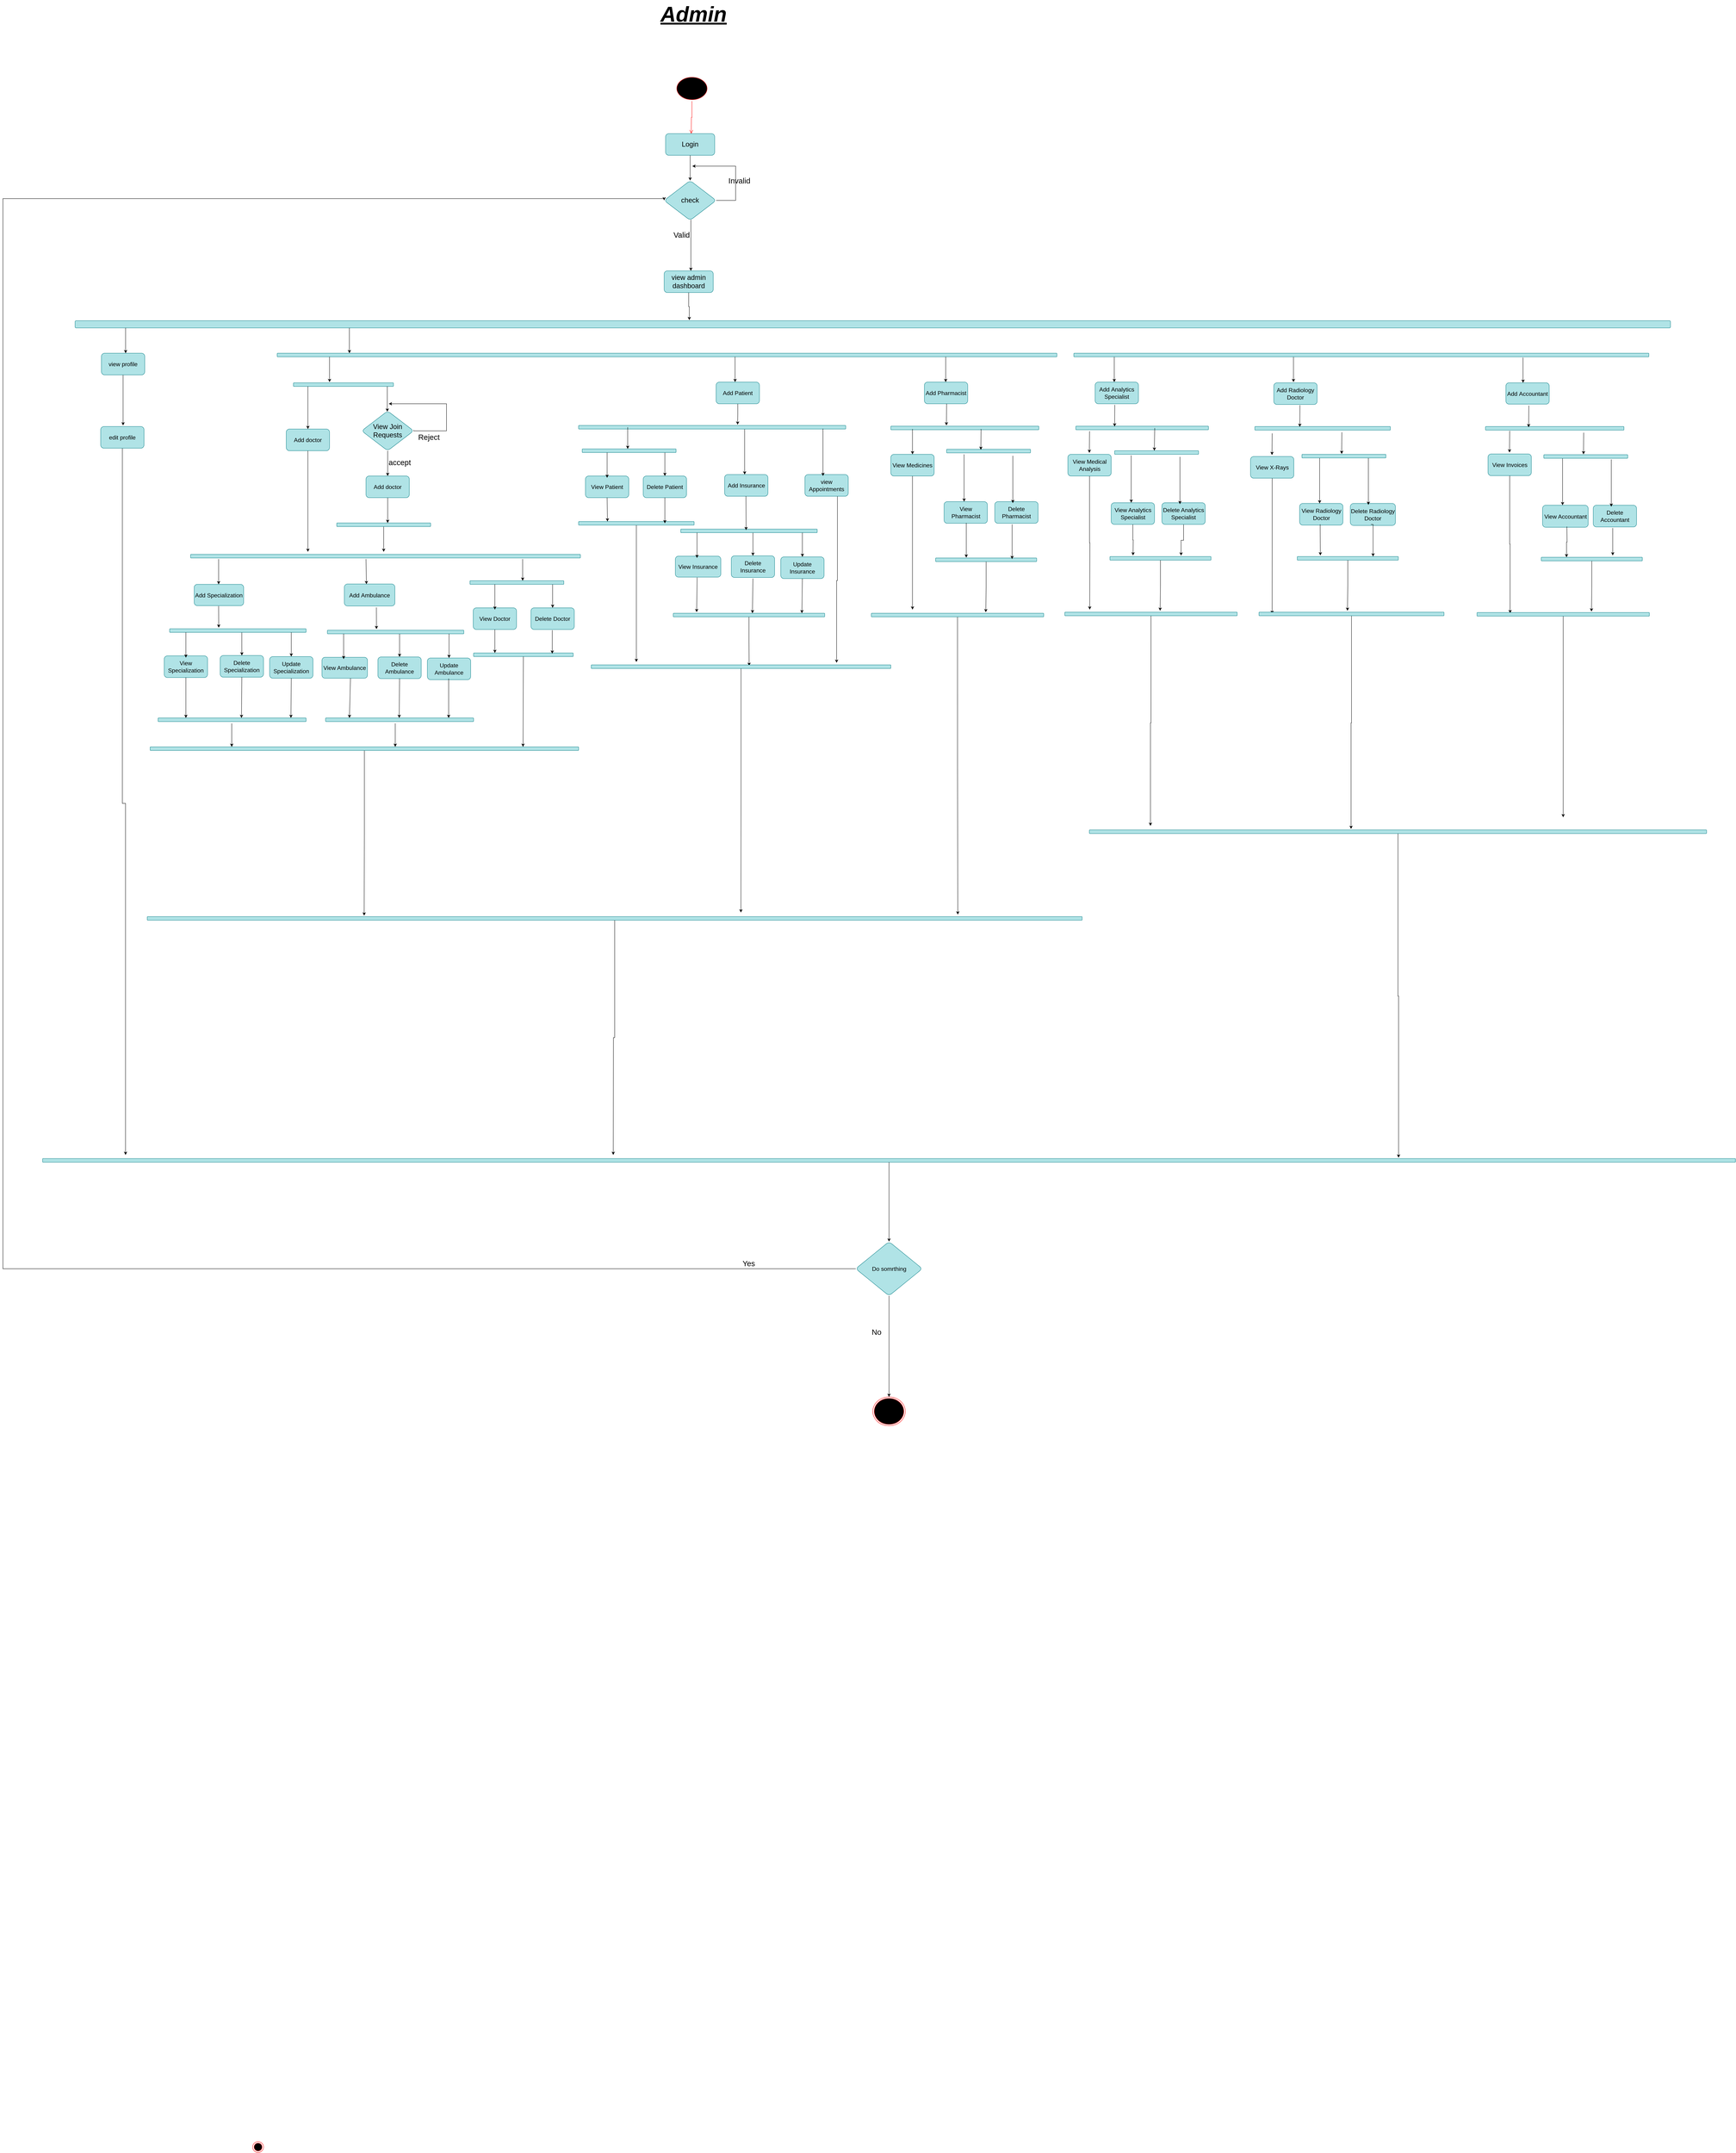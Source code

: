 <mxfile version="20.8.13" type="device"><diagram id="prtHgNgQTEPvFCAcTncT" name="Page-1"><mxGraphModel dx="3604" dy="2782" grid="1" gridSize="10" guides="1" tooltips="1" connect="1" arrows="1" fold="1" page="1" pageScale="1" pageWidth="827" pageHeight="1169" math="0" shadow="0"><root><mxCell id="0"/><mxCell id="1" parent="0"/><mxCell id="1JV9OjOV9Jat2uO-FX8t-3" value="" style="ellipse;html=1;shape=endState;fillColor=#000000;strokeColor=#ff0000;labelBackgroundColor=#1A1A1A;labelBorderColor=none;fontColor=default;" parent="1" vertex="1"><mxGeometry x="332" y="5720" width="30" height="30" as="geometry"/></mxCell><mxCell id="1JV9OjOV9Jat2uO-FX8t-4" value="" style="ellipse;html=1;shape=startState;fillColor=#000000;strokeColor=#ff0000;labelBackgroundColor=#1A1A1A;labelBorderColor=none;fontColor=default;" parent="1" vertex="1"><mxGeometry x="1503" width="92" height="70" as="geometry"/></mxCell><mxCell id="1JV9OjOV9Jat2uO-FX8t-5" value="" style="edgeStyle=orthogonalEdgeStyle;html=1;verticalAlign=bottom;endArrow=open;endSize=8;strokeColor=#ff0000;rounded=0;fontColor=default;" parent="1" source="1JV9OjOV9Jat2uO-FX8t-4" edge="1"><mxGeometry relative="1" as="geometry"><mxPoint x="1547" y="160" as="targetPoint"/></mxGeometry></mxCell><mxCell id="1JV9OjOV9Jat2uO-FX8t-8" value="" style="edgeStyle=orthogonalEdgeStyle;rounded=0;orthogonalLoop=1;jettySize=auto;html=1;fontSize=19;fontColor=default;" parent="1" source="1JV9OjOV9Jat2uO-FX8t-6" target="1JV9OjOV9Jat2uO-FX8t-7" edge="1"><mxGeometry relative="1" as="geometry"/></mxCell><mxCell id="1JV9OjOV9Jat2uO-FX8t-6" value="&lt;span style=&quot;font-size: 19px;&quot;&gt;Login&lt;/span&gt;" style="rounded=1;whiteSpace=wrap;html=1;labelBackgroundColor=none;labelBorderColor=none;fontStyle=0;fillColor=#b0e3e6;strokeColor=#0e8088;fontSize=19;" parent="1" vertex="1"><mxGeometry x="1476" y="160" width="136" height="60" as="geometry"/></mxCell><mxCell id="1JV9OjOV9Jat2uO-FX8t-10" value="" style="edgeStyle=orthogonalEdgeStyle;rounded=0;orthogonalLoop=1;jettySize=auto;html=1;fontSize=19;fontColor=default;" parent="1" source="1JV9OjOV9Jat2uO-FX8t-7" edge="1"><mxGeometry relative="1" as="geometry"><mxPoint x="1546" y="540" as="targetPoint"/><Array as="points"><mxPoint x="1546" y="540"/><mxPoint x="1546" y="540"/></Array></mxGeometry></mxCell><mxCell id="GAt9rsMN1fzWW2gVmVyb-249" style="edgeStyle=orthogonalEdgeStyle;rounded=0;orthogonalLoop=1;jettySize=auto;html=1;exitX=1;exitY=0.5;exitDx=0;exitDy=0;fontSize=21;" parent="1" source="1JV9OjOV9Jat2uO-FX8t-7" edge="1"><mxGeometry relative="1" as="geometry"><mxPoint x="1550" y="250" as="targetPoint"/><Array as="points"><mxPoint x="1670" y="345"/><mxPoint x="1670" y="250"/></Array></mxGeometry></mxCell><mxCell id="1JV9OjOV9Jat2uO-FX8t-7" value="check" style="rhombus;whiteSpace=wrap;html=1;fontSize=19;fillColor=#b0e3e6;strokeColor=#0e8088;rounded=1;labelBackgroundColor=none;labelBorderColor=none;fontStyle=0;" parent="1" vertex="1"><mxGeometry x="1472" y="290" width="144" height="110" as="geometry"/></mxCell><mxCell id="GAt9rsMN1fzWW2gVmVyb-162" style="edgeStyle=orthogonalEdgeStyle;rounded=0;orthogonalLoop=1;jettySize=auto;html=1;exitX=0.5;exitY=1;exitDx=0;exitDy=0;" parent="1" source="1JV9OjOV9Jat2uO-FX8t-9" edge="1"><mxGeometry relative="1" as="geometry"><mxPoint x="-27" y="968" as="targetPoint"/></mxGeometry></mxCell><mxCell id="1JV9OjOV9Jat2uO-FX8t-9" value="view profile" style="whiteSpace=wrap;html=1;fontSize=16;fillColor=#b0e3e6;strokeColor=#0e8088;rounded=1;labelBackgroundColor=none;labelBorderColor=none;fontStyle=0;" parent="1" vertex="1"><mxGeometry x="-87" y="768" width="120" height="60" as="geometry"/></mxCell><mxCell id="1JV9OjOV9Jat2uO-FX8t-11" value="" style="whiteSpace=wrap;html=1;fontSize=16;fillColor=#b0e3e6;strokeColor=#0e8088;rounded=1;labelBackgroundColor=none;labelBorderColor=none;fontStyle=0;" parent="1" vertex="1"><mxGeometry x="-160" y="678" width="4420" height="20" as="geometry"/></mxCell><mxCell id="1JV9OjOV9Jat2uO-FX8t-13" value="" style="endArrow=classic;html=1;rounded=0;fontSize=16;fontColor=default;" parent="1" edge="1"><mxGeometry width="50" height="50" relative="1" as="geometry"><mxPoint x="-20" y="698" as="sourcePoint"/><mxPoint x="-20" y="768" as="targetPoint"/></mxGeometry></mxCell><mxCell id="GAt9rsMN1fzWW2gVmVyb-234" style="edgeStyle=orthogonalEdgeStyle;rounded=0;orthogonalLoop=1;jettySize=auto;html=1;exitX=0.5;exitY=1;exitDx=0;exitDy=0;entryX=0.049;entryY=-1;entryDx=0;entryDy=0;entryPerimeter=0;" parent="1" source="1JV9OjOV9Jat2uO-FX8t-14" target="GAt9rsMN1fzWW2gVmVyb-233" edge="1"><mxGeometry relative="1" as="geometry"><mxPoint x="10" y="2948" as="targetPoint"/></mxGeometry></mxCell><mxCell id="1JV9OjOV9Jat2uO-FX8t-14" value="edit profile" style="whiteSpace=wrap;html=1;fontSize=16;fillColor=#b0e3e6;strokeColor=#0e8088;rounded=1;labelBackgroundColor=none;labelBorderColor=none;fontStyle=0;" parent="1" vertex="1"><mxGeometry x="-89" y="971" width="120" height="60" as="geometry"/></mxCell><mxCell id="1JV9OjOV9Jat2uO-FX8t-15" value="" style="endArrow=classic;html=1;rounded=0;fontSize=16;fontColor=default;" parent="1" edge="1"><mxGeometry width="50" height="50" relative="1" as="geometry"><mxPoint x="600" y="698" as="sourcePoint"/><mxPoint x="600" y="768" as="targetPoint"/></mxGeometry></mxCell><mxCell id="1JV9OjOV9Jat2uO-FX8t-16" value="" style="whiteSpace=wrap;html=1;fontSize=16;fillColor=#b0e3e6;strokeColor=#0e8088;rounded=1;labelBackgroundColor=none;labelBorderColor=none;fontStyle=0;" parent="1" vertex="1"><mxGeometry x="400" y="768" width="2160" height="10" as="geometry"/></mxCell><mxCell id="1JV9OjOV9Jat2uO-FX8t-17" value="" style="endArrow=classic;html=1;rounded=0;fontSize=16;fontColor=default;" parent="1" edge="1"><mxGeometry width="50" height="50" relative="1" as="geometry"><mxPoint x="545" y="778" as="sourcePoint"/><mxPoint x="545" y="848" as="targetPoint"/></mxGeometry></mxCell><mxCell id="1JV9OjOV9Jat2uO-FX8t-18" value="" style="endArrow=classic;html=1;rounded=0;fontSize=16;fontColor=default;" parent="1" edge="1"><mxGeometry width="50" height="50" relative="1" as="geometry"><mxPoint x="1668.5" y="778" as="sourcePoint"/><mxPoint x="1668.5" y="848" as="targetPoint"/></mxGeometry></mxCell><mxCell id="1JV9OjOV9Jat2uO-FX8t-19" value="" style="endArrow=classic;html=1;rounded=0;fontSize=16;fontColor=default;" parent="1" edge="1"><mxGeometry width="50" height="50" relative="1" as="geometry"><mxPoint x="2252" y="778" as="sourcePoint"/><mxPoint x="2252" y="848" as="targetPoint"/></mxGeometry></mxCell><mxCell id="GAt9rsMN1fzWW2gVmVyb-31" style="edgeStyle=orthogonalEdgeStyle;rounded=0;orthogonalLoop=1;jettySize=auto;html=1;exitX=0.5;exitY=1;exitDx=0;exitDy=0;" parent="1" source="1JV9OjOV9Jat2uO-FX8t-21" edge="1"><mxGeometry relative="1" as="geometry"><mxPoint x="485" y="1318" as="targetPoint"/></mxGeometry></mxCell><mxCell id="1JV9OjOV9Jat2uO-FX8t-21" value="Add doctor" style="whiteSpace=wrap;html=1;fontSize=16;fillColor=#b0e3e6;strokeColor=#0e8088;rounded=1;labelBackgroundColor=none;labelBorderColor=none;fontStyle=0;" parent="1" vertex="1"><mxGeometry x="425" y="978" width="120" height="60" as="geometry"/></mxCell><mxCell id="GAt9rsMN1fzWW2gVmVyb-53" style="edgeStyle=orthogonalEdgeStyle;rounded=0;orthogonalLoop=1;jettySize=auto;html=1;exitX=0.5;exitY=1;exitDx=0;exitDy=0;entryX=0.337;entryY=-0.2;entryDx=0;entryDy=0;entryPerimeter=0;" parent="1" source="1JV9OjOV9Jat2uO-FX8t-22" edge="1"><mxGeometry relative="1" as="geometry"><mxPoint x="1675.438" y="966" as="targetPoint"/></mxGeometry></mxCell><mxCell id="1JV9OjOV9Jat2uO-FX8t-22" value="Add&amp;nbsp;Patient" style="whiteSpace=wrap;html=1;fontSize=16;fillColor=#b0e3e6;strokeColor=#0e8088;rounded=1;labelBackgroundColor=none;labelBorderColor=none;fontStyle=0;" parent="1" vertex="1"><mxGeometry x="1616" y="848" width="120" height="60" as="geometry"/></mxCell><mxCell id="1JV9OjOV9Jat2uO-FX8t-23" value="Add&amp;nbsp;Pharmacist" style="whiteSpace=wrap;html=1;fontSize=16;fillColor=#b0e3e6;strokeColor=#0e8088;rounded=1;labelBackgroundColor=none;labelBorderColor=none;fontStyle=0;" parent="1" vertex="1"><mxGeometry x="2193" y="848" width="120" height="60" as="geometry"/></mxCell><mxCell id="GAt9rsMN1fzWW2gVmVyb-1" value="" style="endArrow=classic;html=1;rounded=0;fontSize=16;fontColor=default;" parent="1" edge="1"><mxGeometry width="50" height="50" relative="1" as="geometry"><mxPoint x="3215.5" y="778" as="sourcePoint"/><mxPoint x="3215.5" y="848" as="targetPoint"/></mxGeometry></mxCell><mxCell id="GAt9rsMN1fzWW2gVmVyb-2" value="" style="endArrow=classic;html=1;rounded=0;fontSize=16;fontColor=default;" parent="1" edge="1"><mxGeometry width="50" height="50" relative="1" as="geometry"><mxPoint x="2719" y="778" as="sourcePoint"/><mxPoint x="2719" y="848" as="targetPoint"/></mxGeometry></mxCell><mxCell id="GAt9rsMN1fzWW2gVmVyb-3" value="Add&amp;nbsp;Analytics Specialist" style="whiteSpace=wrap;html=1;fontSize=16;fillColor=#b0e3e6;strokeColor=#0e8088;rounded=1;labelBackgroundColor=none;labelBorderColor=none;fontStyle=0;" parent="1" vertex="1"><mxGeometry x="2666" y="848" width="120" height="60" as="geometry"/></mxCell><mxCell id="GAt9rsMN1fzWW2gVmVyb-4" value="Add Radiology Doctor" style="whiteSpace=wrap;html=1;fontSize=16;fillColor=#b0e3e6;strokeColor=#0e8088;rounded=1;labelBackgroundColor=none;labelBorderColor=none;fontStyle=0;" parent="1" vertex="1"><mxGeometry x="3161" y="850" width="120" height="60" as="geometry"/></mxCell><mxCell id="GAt9rsMN1fzWW2gVmVyb-192" style="edgeStyle=orthogonalEdgeStyle;rounded=0;orthogonalLoop=1;jettySize=auto;html=1;exitX=0.5;exitY=1;exitDx=0;exitDy=0;" parent="1" source="GAt9rsMN1fzWW2gVmVyb-6" edge="1"><mxGeometry relative="1" as="geometry"><mxPoint x="2160" y="1478" as="targetPoint"/></mxGeometry></mxCell><mxCell id="GAt9rsMN1fzWW2gVmVyb-6" value="View&amp;nbsp;Medicines" style="whiteSpace=wrap;html=1;fontSize=16;fillColor=#b0e3e6;strokeColor=#0e8088;rounded=1;labelBackgroundColor=none;labelBorderColor=none;fontStyle=0;" parent="1" vertex="1"><mxGeometry x="2100" y="1048" width="120" height="60" as="geometry"/></mxCell><mxCell id="GAt9rsMN1fzWW2gVmVyb-7" value="" style="endArrow=classic;html=1;rounded=0;fontSize=16;fontColor=default;entryX=0.5;entryY=0;entryDx=0;entryDy=0;" parent="1" target="GAt9rsMN1fzWW2gVmVyb-10" edge="1"><mxGeometry width="50" height="50" relative="1" as="geometry"><mxPoint x="1163" y="1398" as="sourcePoint"/><mxPoint x="1162.23" y="1463" as="targetPoint"/></mxGeometry></mxCell><mxCell id="GAt9rsMN1fzWW2gVmVyb-198" style="edgeStyle=orthogonalEdgeStyle;rounded=0;orthogonalLoop=1;jettySize=auto;html=1;exitX=0.5;exitY=1;exitDx=0;exitDy=0;" parent="1" source="GAt9rsMN1fzWW2gVmVyb-8" edge="1"><mxGeometry relative="1" as="geometry"><mxPoint x="2651" y="1478" as="targetPoint"/></mxGeometry></mxCell><mxCell id="GAt9rsMN1fzWW2gVmVyb-8" value=" View Medical Analysis" style="whiteSpace=wrap;html=1;fontSize=16;fillColor=#b0e3e6;strokeColor=#0e8088;rounded=1;labelBackgroundColor=none;labelBorderColor=none;fontStyle=0;" parent="1" vertex="1"><mxGeometry x="2590.5" y="1048" width="120" height="60" as="geometry"/></mxCell><mxCell id="GAt9rsMN1fzWW2gVmVyb-10" value="Delete Doctor" style="whiteSpace=wrap;html=1;fontSize=16;fillColor=#b0e3e6;strokeColor=#0e8088;rounded=1;labelBackgroundColor=none;labelBorderColor=none;fontStyle=0;" parent="1" vertex="1"><mxGeometry x="1103" y="1473" width="120" height="60" as="geometry"/></mxCell><mxCell id="GAt9rsMN1fzWW2gVmVyb-11" value="" style="endArrow=classic;html=1;rounded=0;fontSize=16;fontColor=default;" parent="1" edge="1"><mxGeometry width="50" height="50" relative="1" as="geometry"><mxPoint x="3851.5" y="780" as="sourcePoint"/><mxPoint x="3851.5" y="850" as="targetPoint"/></mxGeometry></mxCell><mxCell id="GAt9rsMN1fzWW2gVmVyb-12" value="Add&amp;nbsp;Accountant" style="whiteSpace=wrap;html=1;fontSize=16;fillColor=#b0e3e6;strokeColor=#0e8088;rounded=1;labelBackgroundColor=none;labelBorderColor=none;fontStyle=0;" parent="1" vertex="1"><mxGeometry x="3804" y="850" width="120" height="59" as="geometry"/></mxCell><mxCell id="GAt9rsMN1fzWW2gVmVyb-15" value="" style="whiteSpace=wrap;html=1;fontSize=16;fillColor=#b0e3e6;strokeColor=#0e8088;rounded=1;labelBackgroundColor=none;labelBorderColor=none;fontStyle=0;" parent="1" vertex="1"><mxGeometry x="445" y="850" width="277" height="10" as="geometry"/></mxCell><mxCell id="GAt9rsMN1fzWW2gVmVyb-16" value="" style="endArrow=classic;html=1;rounded=0;fontSize=16;fontColor=default;entryX=0.5;entryY=0;entryDx=0;entryDy=0;" parent="1" target="1JV9OjOV9Jat2uO-FX8t-21" edge="1"><mxGeometry width="50" height="50" relative="1" as="geometry"><mxPoint x="485" y="860" as="sourcePoint"/><mxPoint x="485" y="930" as="targetPoint"/></mxGeometry></mxCell><mxCell id="GAt9rsMN1fzWW2gVmVyb-17" value="" style="endArrow=classic;html=1;rounded=0;fontSize=16;fontColor=default;" parent="1" edge="1"><mxGeometry width="50" height="50" relative="1" as="geometry"><mxPoint x="705" y="860" as="sourcePoint"/><mxPoint x="705" y="930" as="targetPoint"/></mxGeometry></mxCell><mxCell id="GAt9rsMN1fzWW2gVmVyb-39" style="edgeStyle=orthogonalEdgeStyle;rounded=0;orthogonalLoop=1;jettySize=auto;html=1;" parent="1" source="GAt9rsMN1fzWW2gVmVyb-23" edge="1"><mxGeometry relative="1" as="geometry"><mxPoint x="695" y="1318" as="targetPoint"/></mxGeometry></mxCell><mxCell id="GAt9rsMN1fzWW2gVmVyb-23" value="" style="whiteSpace=wrap;html=1;fontSize=16;fillColor=#b0e3e6;strokeColor=#0e8088;rounded=1;labelBackgroundColor=none;labelBorderColor=none;fontStyle=0;" parent="1" vertex="1"><mxGeometry x="565" y="1238" width="260" height="10" as="geometry"/></mxCell><mxCell id="GAt9rsMN1fzWW2gVmVyb-32" style="edgeStyle=orthogonalEdgeStyle;rounded=0;orthogonalLoop=1;jettySize=auto;html=1;exitX=0.5;exitY=1;exitDx=0;exitDy=0;" parent="1" source="GAt9rsMN1fzWW2gVmVyb-26" edge="1"><mxGeometry relative="1" as="geometry"><mxPoint x="706" y="1238" as="targetPoint"/></mxGeometry></mxCell><mxCell id="GAt9rsMN1fzWW2gVmVyb-26" value="Add doctor" style="whiteSpace=wrap;html=1;fontSize=16;fillColor=#b0e3e6;strokeColor=#0e8088;rounded=1;labelBackgroundColor=none;labelBorderColor=none;fontStyle=0;" parent="1" vertex="1"><mxGeometry x="646" y="1108" width="120" height="60" as="geometry"/></mxCell><mxCell id="GAt9rsMN1fzWW2gVmVyb-28" value="" style="whiteSpace=wrap;html=1;fontSize=16;fillColor=#b0e3e6;strokeColor=#0e8088;rounded=1;labelBackgroundColor=none;labelBorderColor=none;fontStyle=0;" parent="1" vertex="1"><mxGeometry x="160" y="1325" width="1080" height="10" as="geometry"/></mxCell><mxCell id="GAt9rsMN1fzWW2gVmVyb-33" value="View Doctor" style="whiteSpace=wrap;html=1;fontSize=16;fillColor=#b0e3e6;strokeColor=#0e8088;rounded=1;labelBackgroundColor=none;labelBorderColor=none;fontStyle=0;" parent="1" vertex="1"><mxGeometry x="943" y="1473" width="120" height="60" as="geometry"/></mxCell><mxCell id="GAt9rsMN1fzWW2gVmVyb-40" value="" style="whiteSpace=wrap;html=1;fontSize=16;fillColor=#b0e3e6;strokeColor=#0e8088;rounded=1;labelBackgroundColor=none;labelBorderColor=none;fontStyle=0;" parent="1" vertex="1"><mxGeometry x="2607" y="768" width="1593" height="10" as="geometry"/></mxCell><mxCell id="GAt9rsMN1fzWW2gVmVyb-43" value="Add&amp;nbsp;Specialization" style="whiteSpace=wrap;html=1;fontSize=16;fillColor=#b0e3e6;strokeColor=#0e8088;rounded=1;labelBackgroundColor=none;labelBorderColor=none;fontStyle=0;" parent="1" vertex="1"><mxGeometry x="170" y="1408" width="137" height="59" as="geometry"/></mxCell><mxCell id="GAt9rsMN1fzWW2gVmVyb-44" value="Add&amp;nbsp;Ambulance" style="whiteSpace=wrap;html=1;fontSize=16;fillColor=#b0e3e6;strokeColor=#0e8088;rounded=1;labelBackgroundColor=none;labelBorderColor=none;fontStyle=0;" parent="1" vertex="1"><mxGeometry x="586" y="1407" width="140" height="61" as="geometry"/></mxCell><mxCell id="GAt9rsMN1fzWW2gVmVyb-168" style="edgeStyle=orthogonalEdgeStyle;rounded=0;orthogonalLoop=1;jettySize=auto;html=1;exitX=0.75;exitY=1;exitDx=0;exitDy=0;entryX=0.819;entryY=-0.571;entryDx=0;entryDy=0;entryPerimeter=0;" parent="1" source="GAt9rsMN1fzWW2gVmVyb-49" target="GAt9rsMN1fzWW2gVmVyb-167" edge="1"><mxGeometry relative="1" as="geometry"/></mxCell><mxCell id="GAt9rsMN1fzWW2gVmVyb-49" value="view Appointments" style="whiteSpace=wrap;html=1;fontSize=16;fillColor=#b0e3e6;strokeColor=#0e8088;rounded=1;labelBackgroundColor=none;labelBorderColor=none;fontStyle=0;" parent="1" vertex="1"><mxGeometry x="1862" y="1104" width="120" height="60" as="geometry"/></mxCell><mxCell id="GAt9rsMN1fzWW2gVmVyb-50" value="" style="edgeStyle=orthogonalEdgeStyle;rounded=0;orthogonalLoop=1;jettySize=auto;html=1;" parent="1" edge="1"><mxGeometry relative="1" as="geometry"><mxPoint x="1695" y="973" as="sourcePoint"/><mxPoint x="1695" y="1104" as="targetPoint"/></mxGeometry></mxCell><mxCell id="GAt9rsMN1fzWW2gVmVyb-51" value="" style="whiteSpace=wrap;html=1;fontSize=16;fillColor=#b0e3e6;strokeColor=#0e8088;rounded=1;labelBackgroundColor=none;labelBorderColor=none;fontStyle=0;" parent="1" vertex="1"><mxGeometry x="1235" y="968" width="740" height="10" as="geometry"/></mxCell><mxCell id="GAt9rsMN1fzWW2gVmVyb-52" value="Add&amp;nbsp;Insurance" style="whiteSpace=wrap;html=1;fontSize=16;fillColor=#b0e3e6;strokeColor=#0e8088;rounded=1;labelBackgroundColor=none;labelBorderColor=none;fontStyle=0;" parent="1" vertex="1"><mxGeometry x="1639.5" y="1104" width="120" height="60" as="geometry"/></mxCell><mxCell id="GAt9rsMN1fzWW2gVmVyb-54" value="" style="edgeStyle=orthogonalEdgeStyle;rounded=0;orthogonalLoop=1;jettySize=auto;html=1;" parent="1" edge="1"><mxGeometry relative="1" as="geometry"><mxPoint x="1912" y="977.0" as="sourcePoint"/><mxPoint x="1912" y="1108" as="targetPoint"/></mxGeometry></mxCell><mxCell id="GAt9rsMN1fzWW2gVmVyb-55" value="Delete Pharmacist" style="whiteSpace=wrap;html=1;fontSize=16;fillColor=#b0e3e6;strokeColor=#0e8088;rounded=1;labelBackgroundColor=none;labelBorderColor=none;fontStyle=0;" parent="1" vertex="1"><mxGeometry x="2388" y="1179" width="120" height="60" as="geometry"/></mxCell><mxCell id="GAt9rsMN1fzWW2gVmVyb-56" value="" style="edgeStyle=orthogonalEdgeStyle;rounded=0;orthogonalLoop=1;jettySize=auto;html=1;" parent="1" edge="1"><mxGeometry relative="1" as="geometry"><mxPoint x="2303" y="1048.0" as="sourcePoint"/><mxPoint x="2303" y="1179" as="targetPoint"/></mxGeometry></mxCell><mxCell id="GAt9rsMN1fzWW2gVmVyb-57" value="" style="whiteSpace=wrap;html=1;fontSize=16;fillColor=#b0e3e6;strokeColor=#0e8088;rounded=1;labelBackgroundColor=none;labelBorderColor=none;fontStyle=0;" parent="1" vertex="1"><mxGeometry x="2100" y="970" width="410" height="10" as="geometry"/></mxCell><mxCell id="GAt9rsMN1fzWW2gVmVyb-58" value="View Pharmacist" style="whiteSpace=wrap;html=1;fontSize=16;fillColor=#b0e3e6;strokeColor=#0e8088;rounded=1;labelBackgroundColor=none;labelBorderColor=none;fontStyle=0;" parent="1" vertex="1"><mxGeometry x="2247.5" y="1179" width="120" height="60" as="geometry"/></mxCell><mxCell id="GAt9rsMN1fzWW2gVmVyb-59" value="" style="edgeStyle=orthogonalEdgeStyle;rounded=0;orthogonalLoop=1;jettySize=auto;html=1;" parent="1" edge="1"><mxGeometry relative="1" as="geometry"><mxPoint x="2438" y="1052.0" as="sourcePoint"/><mxPoint x="2438" y="1183.0" as="targetPoint"/></mxGeometry></mxCell><mxCell id="GAt9rsMN1fzWW2gVmVyb-203" style="edgeStyle=orthogonalEdgeStyle;rounded=0;orthogonalLoop=1;jettySize=auto;html=1;exitX=0.5;exitY=1;exitDx=0;exitDy=0;entryX=0.704;entryY=-0.256;entryDx=0;entryDy=0;entryPerimeter=0;" parent="1" source="GAt9rsMN1fzWW2gVmVyb-63" target="GAt9rsMN1fzWW2gVmVyb-195" edge="1"><mxGeometry relative="1" as="geometry"><mxPoint x="2900.143" y="1278" as="targetPoint"/><Array as="points"><mxPoint x="2911" y="1286"/><mxPoint x="2904" y="1286"/></Array></mxGeometry></mxCell><mxCell id="GAt9rsMN1fzWW2gVmVyb-63" value="Delete Analytics Specialist" style="whiteSpace=wrap;html=1;fontSize=16;fillColor=#b0e3e6;strokeColor=#0e8088;rounded=1;labelBackgroundColor=none;labelBorderColor=none;fontStyle=0;" parent="1" vertex="1"><mxGeometry x="2851" y="1182" width="120" height="60" as="geometry"/></mxCell><mxCell id="GAt9rsMN1fzWW2gVmVyb-64" value="" style="edgeStyle=orthogonalEdgeStyle;rounded=0;orthogonalLoop=1;jettySize=auto;html=1;" parent="1" edge="1"><mxGeometry relative="1" as="geometry"><mxPoint x="2766" y="1051.0" as="sourcePoint"/><mxPoint x="2766" y="1182" as="targetPoint"/></mxGeometry></mxCell><mxCell id="GAt9rsMN1fzWW2gVmVyb-65" value="" style="whiteSpace=wrap;html=1;fontSize=16;fillColor=#b0e3e6;strokeColor=#0e8088;rounded=1;labelBackgroundColor=none;labelBorderColor=none;fontStyle=0;" parent="1" vertex="1"><mxGeometry x="2612.5" y="970" width="367.5" height="10" as="geometry"/></mxCell><mxCell id="GAt9rsMN1fzWW2gVmVyb-200" style="edgeStyle=orthogonalEdgeStyle;rounded=0;orthogonalLoop=1;jettySize=auto;html=1;exitX=0.5;exitY=1;exitDx=0;exitDy=0;" parent="1" source="GAt9rsMN1fzWW2gVmVyb-66" edge="1"><mxGeometry relative="1" as="geometry"><mxPoint x="2771" y="1328" as="targetPoint"/></mxGeometry></mxCell><mxCell id="GAt9rsMN1fzWW2gVmVyb-66" value="View Analytics Specialist" style="whiteSpace=wrap;html=1;fontSize=16;fillColor=#b0e3e6;strokeColor=#0e8088;rounded=1;labelBackgroundColor=none;labelBorderColor=none;fontStyle=0;" parent="1" vertex="1"><mxGeometry x="2710.5" y="1182" width="120" height="60" as="geometry"/></mxCell><mxCell id="GAt9rsMN1fzWW2gVmVyb-67" value="" style="edgeStyle=orthogonalEdgeStyle;rounded=0;orthogonalLoop=1;jettySize=auto;html=1;" parent="1" edge="1"><mxGeometry relative="1" as="geometry"><mxPoint x="2901" y="1055.0" as="sourcePoint"/><mxPoint x="2901" y="1186.0" as="targetPoint"/></mxGeometry></mxCell><mxCell id="GAt9rsMN1fzWW2gVmVyb-69" value="Delete Radiology Doctor" style="whiteSpace=wrap;html=1;fontSize=16;fillColor=#b0e3e6;strokeColor=#0e8088;rounded=1;labelBackgroundColor=none;labelBorderColor=none;fontStyle=0;" parent="1" vertex="1"><mxGeometry x="3373" y="1184" width="125" height="61" as="geometry"/></mxCell><mxCell id="GAt9rsMN1fzWW2gVmVyb-70" value="" style="edgeStyle=orthogonalEdgeStyle;rounded=0;orthogonalLoop=1;jettySize=auto;html=1;" parent="1" edge="1"><mxGeometry relative="1" as="geometry"><mxPoint x="3288" y="1053.0" as="sourcePoint"/><mxPoint x="3288" y="1184" as="targetPoint"/></mxGeometry></mxCell><mxCell id="GAt9rsMN1fzWW2gVmVyb-71" value="" style="whiteSpace=wrap;html=1;fontSize=16;fillColor=#b0e3e6;strokeColor=#0e8088;rounded=1;labelBackgroundColor=none;labelBorderColor=none;fontStyle=0;" parent="1" vertex="1"><mxGeometry x="3108.5" y="971" width="375.5" height="10" as="geometry"/></mxCell><mxCell id="GAt9rsMN1fzWW2gVmVyb-72" value="View Radiology Doctor" style="whiteSpace=wrap;html=1;fontSize=16;fillColor=#b0e3e6;strokeColor=#0e8088;rounded=1;labelBackgroundColor=none;labelBorderColor=none;fontStyle=0;" parent="1" vertex="1"><mxGeometry x="3232.5" y="1184" width="120" height="60" as="geometry"/></mxCell><mxCell id="GAt9rsMN1fzWW2gVmVyb-73" value="" style="edgeStyle=orthogonalEdgeStyle;rounded=0;orthogonalLoop=1;jettySize=auto;html=1;" parent="1" edge="1"><mxGeometry relative="1" as="geometry"><mxPoint x="3423" y="1057.0" as="sourcePoint"/><mxPoint x="3423" y="1188.0" as="targetPoint"/></mxGeometry></mxCell><mxCell id="GAt9rsMN1fzWW2gVmVyb-75" value="Delete Accountant" style="whiteSpace=wrap;html=1;fontSize=16;fillColor=#b0e3e6;strokeColor=#0e8088;rounded=1;labelBackgroundColor=none;labelBorderColor=none;fontStyle=0;" parent="1" vertex="1"><mxGeometry x="4046" y="1189" width="120" height="60" as="geometry"/></mxCell><mxCell id="GAt9rsMN1fzWW2gVmVyb-76" value="" style="edgeStyle=orthogonalEdgeStyle;rounded=0;orthogonalLoop=1;jettySize=auto;html=1;" parent="1" edge="1"><mxGeometry relative="1" as="geometry"><mxPoint x="3961" y="1058" as="sourcePoint"/><mxPoint x="3961" y="1189" as="targetPoint"/></mxGeometry></mxCell><mxCell id="GAt9rsMN1fzWW2gVmVyb-77" value="" style="whiteSpace=wrap;html=1;fontSize=16;fillColor=#b0e3e6;strokeColor=#0e8088;rounded=1;labelBackgroundColor=none;labelBorderColor=none;fontStyle=0;" parent="1" vertex="1"><mxGeometry x="3747.5" y="971" width="383.5" height="10" as="geometry"/></mxCell><mxCell id="GAt9rsMN1fzWW2gVmVyb-78" value="View Accountant" style="whiteSpace=wrap;html=1;fontSize=16;fillColor=#b0e3e6;strokeColor=#0e8088;rounded=1;labelBackgroundColor=none;labelBorderColor=none;fontStyle=0;" parent="1" vertex="1"><mxGeometry x="3905.5" y="1189" width="126.5" height="61" as="geometry"/></mxCell><mxCell id="GAt9rsMN1fzWW2gVmVyb-79" value="" style="edgeStyle=orthogonalEdgeStyle;rounded=0;orthogonalLoop=1;jettySize=auto;html=1;" parent="1" edge="1"><mxGeometry relative="1" as="geometry"><mxPoint x="4096" y="1062.0" as="sourcePoint"/><mxPoint x="4096" y="1193" as="targetPoint"/></mxGeometry></mxCell><mxCell id="GAt9rsMN1fzWW2gVmVyb-80" value="" style="whiteSpace=wrap;html=1;fontSize=16;fillColor=#b0e3e6;strokeColor=#0e8088;rounded=1;labelBackgroundColor=none;labelBorderColor=none;fontStyle=0;" parent="1" vertex="1"><mxGeometry x="934" y="1398" width="260" height="10" as="geometry"/></mxCell><mxCell id="GAt9rsMN1fzWW2gVmVyb-81" value="" style="endArrow=classic;html=1;rounded=0;fontSize=16;fontColor=default;entryX=0.5;entryY=0;entryDx=0;entryDy=0;" parent="1" edge="1"><mxGeometry width="50" height="50" relative="1" as="geometry"><mxPoint x="1003" y="1408" as="sourcePoint"/><mxPoint x="1003" y="1478" as="targetPoint"/></mxGeometry></mxCell><mxCell id="GAt9rsMN1fzWW2gVmVyb-82" value="" style="endArrow=classic;html=1;rounded=0;fontSize=16;fontColor=default;entryX=0.5;entryY=0;entryDx=0;entryDy=0;" parent="1" edge="1"><mxGeometry width="50" height="50" relative="1" as="geometry"><mxPoint x="1080" y="1338" as="sourcePoint"/><mxPoint x="1080" y="1398" as="targetPoint"/></mxGeometry></mxCell><mxCell id="GAt9rsMN1fzWW2gVmVyb-83" value="" style="endArrow=classic;html=1;rounded=0;fontSize=16;fontColor=default;entryX=0.5;entryY=0;entryDx=0;entryDy=0;" parent="1" edge="1"><mxGeometry width="50" height="50" relative="1" as="geometry"><mxPoint x="237.73" y="1338" as="sourcePoint"/><mxPoint x="237.73" y="1408.0" as="targetPoint"/></mxGeometry></mxCell><mxCell id="GAt9rsMN1fzWW2gVmVyb-87" value="" style="endArrow=classic;html=1;rounded=0;fontSize=16;fontColor=default;entryX=0.437;entryY=0.009;entryDx=0;entryDy=0;entryPerimeter=0;" parent="1" target="GAt9rsMN1fzWW2gVmVyb-44" edge="1"><mxGeometry width="50" height="50" relative="1" as="geometry"><mxPoint x="646" y="1338" as="sourcePoint"/><mxPoint x="646" y="1398" as="targetPoint"/></mxGeometry></mxCell><mxCell id="GAt9rsMN1fzWW2gVmVyb-88" value="" style="endArrow=classic;html=1;rounded=0;fontSize=16;fontColor=default;entryX=0.5;entryY=0;entryDx=0;entryDy=0;exitX=0.529;exitY=0.7;exitDx=0;exitDy=0;exitPerimeter=0;" parent="1" source="GAt9rsMN1fzWW2gVmVyb-91" target="GAt9rsMN1fzWW2gVmVyb-89" edge="1"><mxGeometry width="50" height="50" relative="1" as="geometry"><mxPoint x="300" y="1548" as="sourcePoint"/><mxPoint x="330.23" y="1596" as="targetPoint"/></mxGeometry></mxCell><mxCell id="GAt9rsMN1fzWW2gVmVyb-89" value="Delete Specialization" style="whiteSpace=wrap;html=1;fontSize=16;fillColor=#b0e3e6;strokeColor=#0e8088;rounded=1;labelBackgroundColor=none;labelBorderColor=none;fontStyle=0;" parent="1" vertex="1"><mxGeometry x="242" y="1605" width="120" height="60" as="geometry"/></mxCell><mxCell id="GAt9rsMN1fzWW2gVmVyb-90" value="View Specialization" style="whiteSpace=wrap;html=1;fontSize=16;fillColor=#b0e3e6;strokeColor=#0e8088;rounded=1;labelBackgroundColor=none;labelBorderColor=none;fontStyle=0;" parent="1" vertex="1"><mxGeometry x="87" y="1606" width="120" height="60" as="geometry"/></mxCell><mxCell id="GAt9rsMN1fzWW2gVmVyb-91" value="" style="whiteSpace=wrap;html=1;fontSize=16;fillColor=#b0e3e6;strokeColor=#0e8088;rounded=1;labelBackgroundColor=none;labelBorderColor=none;fontStyle=0;" parent="1" vertex="1"><mxGeometry x="102" y="1531" width="378" height="10" as="geometry"/></mxCell><mxCell id="GAt9rsMN1fzWW2gVmVyb-92" value="" style="endArrow=classic;html=1;rounded=0;fontSize=16;fontColor=default;entryX=0.5;entryY=0;entryDx=0;entryDy=0;" parent="1" edge="1"><mxGeometry width="50" height="50" relative="1" as="geometry"><mxPoint x="147" y="1541.0" as="sourcePoint"/><mxPoint x="147" y="1611" as="targetPoint"/></mxGeometry></mxCell><mxCell id="GAt9rsMN1fzWW2gVmVyb-93" value="" style="endArrow=classic;html=1;rounded=0;fontSize=16;fontColor=default;entryX=0.5;entryY=0;entryDx=0;entryDy=0;exitX=0.529;exitY=0.7;exitDx=0;exitDy=0;exitPerimeter=0;" parent="1" target="GAt9rsMN1fzWW2gVmVyb-94" edge="1"><mxGeometry width="50" height="50" relative="1" as="geometry"><mxPoint x="438.962" y="1541" as="sourcePoint"/><mxPoint x="467.23" y="1599" as="targetPoint"/></mxGeometry></mxCell><mxCell id="GAt9rsMN1fzWW2gVmVyb-94" value="Update Specialization" style="whiteSpace=wrap;html=1;fontSize=16;fillColor=#b0e3e6;strokeColor=#0e8088;rounded=1;labelBackgroundColor=none;labelBorderColor=none;fontStyle=0;" parent="1" vertex="1"><mxGeometry x="379" y="1608" width="120" height="60" as="geometry"/></mxCell><mxCell id="GAt9rsMN1fzWW2gVmVyb-97" value="" style="endArrow=classic;html=1;rounded=0;fontSize=16;fontColor=default;exitX=0.529;exitY=0.7;exitDx=0;exitDy=0;exitPerimeter=0;" parent="1" edge="1"><mxGeometry width="50" height="50" relative="1" as="geometry"><mxPoint x="237.732" y="1468" as="sourcePoint"/><mxPoint x="238" y="1528" as="targetPoint"/></mxGeometry></mxCell><mxCell id="GAt9rsMN1fzWW2gVmVyb-98" value="" style="endArrow=classic;html=1;rounded=0;fontSize=16;fontColor=default;entryX=0.5;entryY=0;entryDx=0;entryDy=0;exitX=0.529;exitY=0.7;exitDx=0;exitDy=0;exitPerimeter=0;" parent="1" source="GAt9rsMN1fzWW2gVmVyb-101" target="GAt9rsMN1fzWW2gVmVyb-99" edge="1"><mxGeometry width="50" height="50" relative="1" as="geometry"><mxPoint x="737" y="1552" as="sourcePoint"/><mxPoint x="767.23" y="1600" as="targetPoint"/></mxGeometry></mxCell><mxCell id="GAt9rsMN1fzWW2gVmVyb-99" value="Delete Ambulance" style="whiteSpace=wrap;html=1;fontSize=16;fillColor=#b0e3e6;strokeColor=#0e8088;rounded=1;labelBackgroundColor=none;labelBorderColor=none;fontStyle=0;" parent="1" vertex="1"><mxGeometry x="679" y="1609" width="120" height="60" as="geometry"/></mxCell><mxCell id="GAt9rsMN1fzWW2gVmVyb-100" value="View Ambulance" style="whiteSpace=wrap;html=1;fontSize=16;fillColor=#b0e3e6;strokeColor=#0e8088;rounded=1;labelBackgroundColor=none;labelBorderColor=none;fontStyle=0;" parent="1" vertex="1"><mxGeometry x="524" y="1610" width="126" height="58" as="geometry"/></mxCell><mxCell id="GAt9rsMN1fzWW2gVmVyb-101" value="" style="whiteSpace=wrap;html=1;fontSize=16;fillColor=#b0e3e6;strokeColor=#0e8088;rounded=1;labelBackgroundColor=none;labelBorderColor=none;fontStyle=0;" parent="1" vertex="1"><mxGeometry x="539" y="1535" width="378" height="10" as="geometry"/></mxCell><mxCell id="GAt9rsMN1fzWW2gVmVyb-102" value="" style="endArrow=classic;html=1;rounded=0;fontSize=16;fontColor=default;entryX=0.5;entryY=0;entryDx=0;entryDy=0;" parent="1" edge="1"><mxGeometry width="50" height="50" relative="1" as="geometry"><mxPoint x="584" y="1545" as="sourcePoint"/><mxPoint x="584" y="1615" as="targetPoint"/></mxGeometry></mxCell><mxCell id="GAt9rsMN1fzWW2gVmVyb-103" value="" style="endArrow=classic;html=1;rounded=0;fontSize=16;fontColor=default;entryX=0.5;entryY=0;entryDx=0;entryDy=0;exitX=0.529;exitY=0.7;exitDx=0;exitDy=0;exitPerimeter=0;" parent="1" target="GAt9rsMN1fzWW2gVmVyb-104" edge="1"><mxGeometry width="50" height="50" relative="1" as="geometry"><mxPoint x="875.962" y="1545" as="sourcePoint"/><mxPoint x="904.23" y="1603" as="targetPoint"/></mxGeometry></mxCell><mxCell id="GAt9rsMN1fzWW2gVmVyb-104" value="Update Ambulance" style="whiteSpace=wrap;html=1;fontSize=16;fillColor=#b0e3e6;strokeColor=#0e8088;rounded=1;labelBackgroundColor=none;labelBorderColor=none;fontStyle=0;" parent="1" vertex="1"><mxGeometry x="816" y="1612" width="120" height="60" as="geometry"/></mxCell><mxCell id="GAt9rsMN1fzWW2gVmVyb-105" value="" style="endArrow=classic;html=1;rounded=0;fontSize=16;fontColor=default;exitX=0.529;exitY=0.7;exitDx=0;exitDy=0;exitPerimeter=0;" parent="1" edge="1"><mxGeometry width="50" height="50" relative="1" as="geometry"><mxPoint x="674.732" y="1472" as="sourcePoint"/><mxPoint x="675" y="1532" as="targetPoint"/></mxGeometry></mxCell><mxCell id="GAt9rsMN1fzWW2gVmVyb-106" value="" style="endArrow=classic;html=1;rounded=0;fontSize=16;fontColor=default;entryX=0.5;entryY=0;entryDx=0;entryDy=0;" parent="1" target="GAt9rsMN1fzWW2gVmVyb-107" edge="1"><mxGeometry width="50" height="50" relative="1" as="geometry"><mxPoint x="1474" y="1033" as="sourcePoint"/><mxPoint x="1473.23" y="1098" as="targetPoint"/></mxGeometry></mxCell><mxCell id="GAt9rsMN1fzWW2gVmVyb-107" value="Delete Patient" style="whiteSpace=wrap;html=1;fontSize=16;fillColor=#b0e3e6;strokeColor=#0e8088;rounded=1;labelBackgroundColor=none;labelBorderColor=none;fontStyle=0;" parent="1" vertex="1"><mxGeometry x="1414" y="1108" width="120" height="60" as="geometry"/></mxCell><mxCell id="GAt9rsMN1fzWW2gVmVyb-108" value="View Patient" style="whiteSpace=wrap;html=1;fontSize=16;fillColor=#b0e3e6;strokeColor=#0e8088;rounded=1;labelBackgroundColor=none;labelBorderColor=none;fontStyle=0;" parent="1" vertex="1"><mxGeometry x="1254" y="1108" width="120" height="60" as="geometry"/></mxCell><mxCell id="GAt9rsMN1fzWW2gVmVyb-109" value="" style="whiteSpace=wrap;html=1;fontSize=16;fillColor=#b0e3e6;strokeColor=#0e8088;rounded=1;labelBackgroundColor=none;labelBorderColor=none;fontStyle=0;" parent="1" vertex="1"><mxGeometry x="1245" y="1033" width="260" height="10" as="geometry"/></mxCell><mxCell id="GAt9rsMN1fzWW2gVmVyb-110" value="" style="endArrow=classic;html=1;rounded=0;fontSize=16;fontColor=default;entryX=0.5;entryY=0;entryDx=0;entryDy=0;" parent="1" edge="1"><mxGeometry width="50" height="50" relative="1" as="geometry"><mxPoint x="1314" y="1043" as="sourcePoint"/><mxPoint x="1314" y="1113" as="targetPoint"/></mxGeometry></mxCell><mxCell id="GAt9rsMN1fzWW2gVmVyb-111" value="" style="endArrow=classic;html=1;rounded=0;fontSize=16;fontColor=default;entryX=0.5;entryY=0;entryDx=0;entryDy=0;" parent="1" edge="1"><mxGeometry width="50" height="50" relative="1" as="geometry"><mxPoint x="1371" y="973" as="sourcePoint"/><mxPoint x="1371" y="1033" as="targetPoint"/></mxGeometry></mxCell><mxCell id="GAt9rsMN1fzWW2gVmVyb-112" value="" style="endArrow=classic;html=1;rounded=0;fontSize=16;fontColor=default;entryX=0.5;entryY=0;entryDx=0;entryDy=0;exitX=0.529;exitY=0.7;exitDx=0;exitDy=0;exitPerimeter=0;" parent="1" source="GAt9rsMN1fzWW2gVmVyb-115" target="GAt9rsMN1fzWW2gVmVyb-113" edge="1"><mxGeometry width="50" height="50" relative="1" as="geometry"><mxPoint x="1716" y="1272" as="sourcePoint"/><mxPoint x="1746.23" y="1320" as="targetPoint"/></mxGeometry></mxCell><mxCell id="GAt9rsMN1fzWW2gVmVyb-113" value="Delete Insurance" style="whiteSpace=wrap;html=1;fontSize=16;fillColor=#b0e3e6;strokeColor=#0e8088;rounded=1;labelBackgroundColor=none;labelBorderColor=none;fontStyle=0;" parent="1" vertex="1"><mxGeometry x="1658" y="1329" width="120" height="60" as="geometry"/></mxCell><mxCell id="GAt9rsMN1fzWW2gVmVyb-114" value="View Insurance" style="whiteSpace=wrap;html=1;fontSize=16;fillColor=#b0e3e6;strokeColor=#0e8088;rounded=1;labelBackgroundColor=none;labelBorderColor=none;fontStyle=0;" parent="1" vertex="1"><mxGeometry x="1503" y="1330" width="126" height="58" as="geometry"/></mxCell><mxCell id="GAt9rsMN1fzWW2gVmVyb-115" value="" style="whiteSpace=wrap;html=1;fontSize=16;fillColor=#b0e3e6;strokeColor=#0e8088;rounded=1;labelBackgroundColor=none;labelBorderColor=none;fontStyle=0;" parent="1" vertex="1"><mxGeometry x="1518" y="1255" width="378" height="10" as="geometry"/></mxCell><mxCell id="GAt9rsMN1fzWW2gVmVyb-116" value="" style="endArrow=classic;html=1;rounded=0;fontSize=16;fontColor=default;entryX=0.5;entryY=0;entryDx=0;entryDy=0;" parent="1" edge="1"><mxGeometry width="50" height="50" relative="1" as="geometry"><mxPoint x="1563" y="1265" as="sourcePoint"/><mxPoint x="1563" y="1335" as="targetPoint"/></mxGeometry></mxCell><mxCell id="GAt9rsMN1fzWW2gVmVyb-117" value="" style="endArrow=classic;html=1;rounded=0;fontSize=16;fontColor=default;entryX=0.5;entryY=0;entryDx=0;entryDy=0;exitX=0.529;exitY=0.7;exitDx=0;exitDy=0;exitPerimeter=0;" parent="1" target="GAt9rsMN1fzWW2gVmVyb-118" edge="1"><mxGeometry width="50" height="50" relative="1" as="geometry"><mxPoint x="1854.962" y="1265" as="sourcePoint"/><mxPoint x="1883.23" y="1323" as="targetPoint"/></mxGeometry></mxCell><mxCell id="GAt9rsMN1fzWW2gVmVyb-118" value="Update Insurance" style="whiteSpace=wrap;html=1;fontSize=16;fillColor=#b0e3e6;strokeColor=#0e8088;rounded=1;labelBackgroundColor=none;labelBorderColor=none;fontStyle=0;" parent="1" vertex="1"><mxGeometry x="1795" y="1332" width="120" height="60" as="geometry"/></mxCell><mxCell id="GAt9rsMN1fzWW2gVmVyb-121" value="" style="edgeStyle=orthogonalEdgeStyle;rounded=0;orthogonalLoop=1;jettySize=auto;html=1;entryX=0.479;entryY=0.3;entryDx=0;entryDy=0;entryPerimeter=0;" parent="1" target="GAt9rsMN1fzWW2gVmVyb-115" edge="1"><mxGeometry relative="1" as="geometry"><mxPoint x="1698.59" y="1164" as="sourcePoint"/><mxPoint x="1699" y="1238" as="targetPoint"/><Array as="points"/></mxGeometry></mxCell><mxCell id="GAt9rsMN1fzWW2gVmVyb-122" value="" style="whiteSpace=wrap;html=1;fontSize=16;fillColor=#b0e3e6;strokeColor=#0e8088;rounded=1;labelBackgroundColor=none;labelBorderColor=none;fontStyle=0;" parent="1" vertex="1"><mxGeometry x="2254.5" y="1034" width="232.5" height="10" as="geometry"/></mxCell><mxCell id="GAt9rsMN1fzWW2gVmVyb-123" value="" style="endArrow=classic;html=1;rounded=0;fontSize=16;fontColor=default;entryX=0.408;entryY=0.164;entryDx=0;entryDy=0;entryPerimeter=0;" parent="1" target="GAt9rsMN1fzWW2gVmVyb-122" edge="1"><mxGeometry width="50" height="50" relative="1" as="geometry"><mxPoint x="2350.0" y="978" as="sourcePoint"/><mxPoint x="2350" y="1028" as="targetPoint"/></mxGeometry></mxCell><mxCell id="GAt9rsMN1fzWW2gVmVyb-124" value="" style="endArrow=classic;html=1;rounded=0;fontSize=16;fontColor=default;" parent="1" edge="1"><mxGeometry width="50" height="50" relative="1" as="geometry"><mxPoint x="2254.5" y="908" as="sourcePoint"/><mxPoint x="2254" y="968" as="targetPoint"/></mxGeometry></mxCell><mxCell id="GAt9rsMN1fzWW2gVmVyb-125" value="" style="endArrow=classic;html=1;rounded=0;fontSize=16;fontColor=default;" parent="1" edge="1"><mxGeometry width="50" height="50" relative="1" as="geometry"><mxPoint x="2160.0" y="978" as="sourcePoint"/><mxPoint x="2160.0" y="1048" as="targetPoint"/></mxGeometry></mxCell><mxCell id="GAt9rsMN1fzWW2gVmVyb-126" value="" style="whiteSpace=wrap;html=1;fontSize=16;fillColor=#b0e3e6;strokeColor=#0e8088;rounded=1;labelBackgroundColor=none;labelBorderColor=none;fontStyle=0;" parent="1" vertex="1"><mxGeometry x="2720" y="1038" width="232.5" height="10" as="geometry"/></mxCell><mxCell id="GAt9rsMN1fzWW2gVmVyb-127" value="" style="endArrow=classic;html=1;rounded=0;fontSize=16;fontColor=default;" parent="1" edge="1"><mxGeometry width="50" height="50" relative="1" as="geometry"><mxPoint x="2720.5" y="911" as="sourcePoint"/><mxPoint x="2720.0" y="971" as="targetPoint"/></mxGeometry></mxCell><mxCell id="GAt9rsMN1fzWW2gVmVyb-128" value="" style="endArrow=classic;html=1;rounded=0;fontSize=16;fontColor=default;" parent="1" edge="1"><mxGeometry width="50" height="50" relative="1" as="geometry"><mxPoint x="2650.5" y="984" as="sourcePoint"/><mxPoint x="2650.0" y="1044" as="targetPoint"/></mxGeometry></mxCell><mxCell id="GAt9rsMN1fzWW2gVmVyb-129" value="" style="endArrow=classic;html=1;rounded=0;fontSize=16;fontColor=default;" parent="1" edge="1"><mxGeometry width="50" height="50" relative="1" as="geometry"><mxPoint x="2831.14" y="975.36" as="sourcePoint"/><mxPoint x="2830" y="1038" as="targetPoint"/></mxGeometry></mxCell><mxCell id="GAt9rsMN1fzWW2gVmVyb-130" value="" style="whiteSpace=wrap;html=1;fontSize=16;fillColor=#b0e3e6;strokeColor=#0e8088;rounded=1;labelBackgroundColor=none;labelBorderColor=none;fontStyle=0;" parent="1" vertex="1"><mxGeometry x="3239" y="1048" width="232.5" height="10" as="geometry"/></mxCell><mxCell id="GAt9rsMN1fzWW2gVmVyb-209" style="edgeStyle=orthogonalEdgeStyle;rounded=0;orthogonalLoop=1;jettySize=auto;html=1;exitX=0.5;exitY=1;exitDx=0;exitDy=0;entryX=0.071;entryY=0.5;entryDx=0;entryDy=0;entryPerimeter=0;" parent="1" source="GAt9rsMN1fzWW2gVmVyb-131" target="GAt9rsMN1fzWW2gVmVyb-208" edge="1"><mxGeometry relative="1" as="geometry"/></mxCell><mxCell id="GAt9rsMN1fzWW2gVmVyb-131" value=" View X-Rays" style="whiteSpace=wrap;html=1;fontSize=16;fillColor=#b0e3e6;strokeColor=#0e8088;rounded=1;labelBackgroundColor=none;labelBorderColor=none;fontStyle=0;" parent="1" vertex="1"><mxGeometry x="3096.5" y="1054" width="120" height="60" as="geometry"/></mxCell><mxCell id="GAt9rsMN1fzWW2gVmVyb-132" value="" style="endArrow=classic;html=1;rounded=0;fontSize=16;fontColor=default;" parent="1" edge="1"><mxGeometry width="50" height="50" relative="1" as="geometry"><mxPoint x="3156.5" y="990" as="sourcePoint"/><mxPoint x="3156" y="1050" as="targetPoint"/></mxGeometry></mxCell><mxCell id="GAt9rsMN1fzWW2gVmVyb-133" value="" style="endArrow=classic;html=1;rounded=0;fontSize=16;fontColor=default;" parent="1" edge="1"><mxGeometry width="50" height="50" relative="1" as="geometry"><mxPoint x="3349.5" y="987" as="sourcePoint"/><mxPoint x="3349" y="1047" as="targetPoint"/></mxGeometry></mxCell><mxCell id="GAt9rsMN1fzWW2gVmVyb-134" value="" style="endArrow=classic;html=1;rounded=0;fontSize=16;fontColor=default;" parent="1" edge="1"><mxGeometry width="50" height="50" relative="1" as="geometry"><mxPoint x="3233.5" y="912" as="sourcePoint"/><mxPoint x="3233" y="972" as="targetPoint"/></mxGeometry></mxCell><mxCell id="GAt9rsMN1fzWW2gVmVyb-135" value="" style="whiteSpace=wrap;html=1;fontSize=16;fillColor=#b0e3e6;strokeColor=#0e8088;rounded=1;labelBackgroundColor=none;labelBorderColor=none;fontStyle=0;" parent="1" vertex="1"><mxGeometry x="3909" y="1049" width="232.5" height="10" as="geometry"/></mxCell><mxCell id="GAt9rsMN1fzWW2gVmVyb-136" value="" style="endArrow=classic;html=1;rounded=0;fontSize=16;fontColor=default;" parent="1" edge="1"><mxGeometry width="50" height="50" relative="1" as="geometry"><mxPoint x="4019.5" y="988" as="sourcePoint"/><mxPoint x="4019" y="1048" as="targetPoint"/></mxGeometry></mxCell><mxCell id="GAt9rsMN1fzWW2gVmVyb-217" style="edgeStyle=orthogonalEdgeStyle;rounded=0;orthogonalLoop=1;jettySize=auto;html=1;exitX=0.5;exitY=1;exitDx=0;exitDy=0;entryX=0.192;entryY=0.2;entryDx=0;entryDy=0;entryPerimeter=0;" parent="1" source="GAt9rsMN1fzWW2gVmVyb-137" target="GAt9rsMN1fzWW2gVmVyb-214" edge="1"><mxGeometry relative="1" as="geometry"/></mxCell><mxCell id="GAt9rsMN1fzWW2gVmVyb-137" value=" View Invoices" style="whiteSpace=wrap;html=1;fontSize=16;fillColor=#b0e3e6;strokeColor=#0e8088;rounded=1;labelBackgroundColor=none;labelBorderColor=none;fontStyle=0;" parent="1" vertex="1"><mxGeometry x="3754.5" y="1047" width="120" height="60" as="geometry"/></mxCell><mxCell id="GAt9rsMN1fzWW2gVmVyb-138" value="" style="endArrow=classic;html=1;rounded=0;fontSize=16;fontColor=default;" parent="1" edge="1"><mxGeometry width="50" height="50" relative="1" as="geometry"><mxPoint x="3814.5" y="983" as="sourcePoint"/><mxPoint x="3814" y="1043" as="targetPoint"/></mxGeometry></mxCell><mxCell id="GAt9rsMN1fzWW2gVmVyb-139" value="" style="endArrow=classic;html=1;rounded=0;fontSize=16;fontColor=default;" parent="1" edge="1"><mxGeometry width="50" height="50" relative="1" as="geometry"><mxPoint x="3867.5" y="913" as="sourcePoint"/><mxPoint x="3867" y="973" as="targetPoint"/></mxGeometry></mxCell><mxCell id="GAt9rsMN1fzWW2gVmVyb-140" value="" style="whiteSpace=wrap;html=1;fontSize=16;fillColor=#b0e3e6;strokeColor=#0e8088;rounded=1;labelBackgroundColor=none;labelBorderColor=none;fontStyle=0;" parent="1" vertex="1"><mxGeometry x="70" y="1778" width="410" height="10" as="geometry"/></mxCell><mxCell id="GAt9rsMN1fzWW2gVmVyb-141" value="" style="whiteSpace=wrap;html=1;fontSize=16;fillColor=#b0e3e6;strokeColor=#0e8088;rounded=1;labelBackgroundColor=none;labelBorderColor=none;fontStyle=0;" parent="1" vertex="1"><mxGeometry x="534" y="1778" width="410" height="10" as="geometry"/></mxCell><mxCell id="GAt9rsMN1fzWW2gVmVyb-142" value="" style="whiteSpace=wrap;html=1;fontSize=16;fillColor=#b0e3e6;strokeColor=#0e8088;rounded=1;labelBackgroundColor=none;labelBorderColor=none;fontStyle=0;" parent="1" vertex="1"><mxGeometry x="944" y="1598" width="276" height="10" as="geometry"/></mxCell><mxCell id="GAt9rsMN1fzWW2gVmVyb-146" value="" style="endArrow=classic;html=1;rounded=0;exitX=0.5;exitY=1;exitDx=0;exitDy=0;" parent="1" source="GAt9rsMN1fzWW2gVmVyb-33" edge="1"><mxGeometry width="50" height="50" relative="1" as="geometry"><mxPoint x="970" y="1588" as="sourcePoint"/><mxPoint x="1003" y="1598" as="targetPoint"/></mxGeometry></mxCell><mxCell id="GAt9rsMN1fzWW2gVmVyb-147" value="" style="endArrow=classic;html=1;rounded=0;exitX=0.5;exitY=1;exitDx=0;exitDy=0;" parent="1" edge="1"><mxGeometry width="50" height="50" relative="1" as="geometry"><mxPoint x="1162" y="1535" as="sourcePoint"/><mxPoint x="1162" y="1600" as="targetPoint"/></mxGeometry></mxCell><mxCell id="GAt9rsMN1fzWW2gVmVyb-148" value="" style="endArrow=classic;html=1;rounded=0;exitX=0.5;exitY=1;exitDx=0;exitDy=0;" parent="1" source="GAt9rsMN1fzWW2gVmVyb-142" edge="1"><mxGeometry width="50" height="50" relative="1" as="geometry"><mxPoint x="1081" y="1628" as="sourcePoint"/><mxPoint x="1081" y="1858" as="targetPoint"/></mxGeometry></mxCell><mxCell id="GAt9rsMN1fzWW2gVmVyb-149" value="" style="endArrow=classic;html=1;rounded=0;exitX=0.5;exitY=1;exitDx=0;exitDy=0;" parent="1" edge="1"><mxGeometry width="50" height="50" relative="1" as="geometry"><mxPoint x="875" y="1669" as="sourcePoint"/><mxPoint x="875" y="1778" as="targetPoint"/></mxGeometry></mxCell><mxCell id="GAt9rsMN1fzWW2gVmVyb-150" value="" style="endArrow=classic;html=1;rounded=0;exitX=0.5;exitY=1;exitDx=0;exitDy=0;" parent="1" source="GAt9rsMN1fzWW2gVmVyb-99" edge="1"><mxGeometry width="50" height="50" relative="1" as="geometry"><mxPoint x="738" y="1713" as="sourcePoint"/><mxPoint x="738" y="1778" as="targetPoint"/></mxGeometry></mxCell><mxCell id="GAt9rsMN1fzWW2gVmVyb-151" value="" style="endArrow=classic;html=1;rounded=0;exitX=0.627;exitY=1;exitDx=0;exitDy=0;exitPerimeter=0;" parent="1" source="GAt9rsMN1fzWW2gVmVyb-100" edge="1"><mxGeometry width="50" height="50" relative="1" as="geometry"><mxPoint x="600" y="1713" as="sourcePoint"/><mxPoint x="600" y="1778" as="targetPoint"/></mxGeometry></mxCell><mxCell id="GAt9rsMN1fzWW2gVmVyb-152" value="" style="endArrow=classic;html=1;rounded=0;exitX=0.5;exitY=1;exitDx=0;exitDy=0;" parent="1" source="GAt9rsMN1fzWW2gVmVyb-89" edge="1"><mxGeometry width="50" height="50" relative="1" as="geometry"><mxPoint x="301" y="1713" as="sourcePoint"/><mxPoint x="301" y="1778" as="targetPoint"/></mxGeometry></mxCell><mxCell id="GAt9rsMN1fzWW2gVmVyb-153" value="" style="endArrow=classic;html=1;rounded=0;exitX=0.5;exitY=1;exitDx=0;exitDy=0;" parent="1" source="GAt9rsMN1fzWW2gVmVyb-94" edge="1"><mxGeometry width="50" height="50" relative="1" as="geometry"><mxPoint x="438" y="1713" as="sourcePoint"/><mxPoint x="438" y="1778" as="targetPoint"/></mxGeometry></mxCell><mxCell id="GAt9rsMN1fzWW2gVmVyb-154" value="" style="endArrow=classic;html=1;rounded=0;exitX=0.5;exitY=1;exitDx=0;exitDy=0;" parent="1" source="GAt9rsMN1fzWW2gVmVyb-90" edge="1"><mxGeometry width="50" height="50" relative="1" as="geometry"><mxPoint x="158" y="1708" as="sourcePoint"/><mxPoint x="147" y="1778" as="targetPoint"/></mxGeometry></mxCell><mxCell id="GAt9rsMN1fzWW2gVmVyb-232" style="edgeStyle=orthogonalEdgeStyle;rounded=0;orthogonalLoop=1;jettySize=auto;html=1;entryX=0.232;entryY=-0.271;entryDx=0;entryDy=0;entryPerimeter=0;" parent="1" source="GAt9rsMN1fzWW2gVmVyb-155" target="GAt9rsMN1fzWW2gVmVyb-225" edge="1"><mxGeometry relative="1" as="geometry"/></mxCell><mxCell id="GAt9rsMN1fzWW2gVmVyb-155" value="" style="whiteSpace=wrap;html=1;fontSize=16;fillColor=#b0e3e6;strokeColor=#0e8088;rounded=1;labelBackgroundColor=none;labelBorderColor=none;fontStyle=0;" parent="1" vertex="1"><mxGeometry x="48" y="1858" width="1187" height="10" as="geometry"/></mxCell><mxCell id="GAt9rsMN1fzWW2gVmVyb-156" value="" style="endArrow=classic;html=1;rounded=0;exitX=0.5;exitY=1;exitDx=0;exitDy=0;" parent="1" edge="1"><mxGeometry width="50" height="50" relative="1" as="geometry"><mxPoint x="727" y="1793" as="sourcePoint"/><mxPoint x="727" y="1858" as="targetPoint"/></mxGeometry></mxCell><mxCell id="GAt9rsMN1fzWW2gVmVyb-157" value="" style="endArrow=classic;html=1;rounded=0;exitX=0.5;exitY=1;exitDx=0;exitDy=0;" parent="1" edge="1"><mxGeometry width="50" height="50" relative="1" as="geometry"><mxPoint x="274" y="1793" as="sourcePoint"/><mxPoint x="274" y="1858" as="targetPoint"/></mxGeometry></mxCell><mxCell id="GAt9rsMN1fzWW2gVmVyb-175" style="edgeStyle=orthogonalEdgeStyle;rounded=0;orthogonalLoop=1;jettySize=auto;html=1;exitX=0.5;exitY=1;exitDx=0;exitDy=0;entryX=0.527;entryY=0.286;entryDx=0;entryDy=0;entryPerimeter=0;" parent="1" source="GAt9rsMN1fzWW2gVmVyb-165" target="GAt9rsMN1fzWW2gVmVyb-167" edge="1"><mxGeometry relative="1" as="geometry"><mxPoint x="1707" y="1618" as="targetPoint"/></mxGeometry></mxCell><mxCell id="GAt9rsMN1fzWW2gVmVyb-165" value="" style="whiteSpace=wrap;html=1;fontSize=16;fillColor=#b0e3e6;strokeColor=#0e8088;rounded=1;labelBackgroundColor=none;labelBorderColor=none;fontStyle=0;" parent="1" vertex="1"><mxGeometry x="1497.25" y="1488" width="419.5" height="10" as="geometry"/></mxCell><mxCell id="GAt9rsMN1fzWW2gVmVyb-181" style="edgeStyle=orthogonalEdgeStyle;rounded=0;orthogonalLoop=1;jettySize=auto;html=1;exitX=0.5;exitY=1;exitDx=0;exitDy=0;" parent="1" source="GAt9rsMN1fzWW2gVmVyb-166" edge="1"><mxGeometry relative="1" as="geometry"><mxPoint x="1395" y="1623" as="targetPoint"/></mxGeometry></mxCell><mxCell id="GAt9rsMN1fzWW2gVmVyb-166" value="" style="whiteSpace=wrap;html=1;fontSize=16;fillColor=#b0e3e6;strokeColor=#0e8088;rounded=1;labelBackgroundColor=none;labelBorderColor=none;fontStyle=0;" parent="1" vertex="1"><mxGeometry x="1235" y="1234" width="320" height="10" as="geometry"/></mxCell><mxCell id="GAt9rsMN1fzWW2gVmVyb-231" style="edgeStyle=orthogonalEdgeStyle;rounded=0;orthogonalLoop=1;jettySize=auto;html=1;exitX=0.5;exitY=1;exitDx=0;exitDy=0;entryX=0.635;entryY=-1.129;entryDx=0;entryDy=0;entryPerimeter=0;" parent="1" source="GAt9rsMN1fzWW2gVmVyb-167" target="GAt9rsMN1fzWW2gVmVyb-225" edge="1"><mxGeometry relative="1" as="geometry"><mxPoint x="1685" y="2313.0" as="targetPoint"/><Array as="points"/></mxGeometry></mxCell><mxCell id="GAt9rsMN1fzWW2gVmVyb-167" value="" style="whiteSpace=wrap;html=1;fontSize=16;fillColor=#b0e3e6;strokeColor=#0e8088;rounded=1;labelBackgroundColor=none;labelBorderColor=none;fontStyle=0;" parent="1" vertex="1"><mxGeometry x="1270" y="1631" width="830" height="10" as="geometry"/></mxCell><mxCell id="GAt9rsMN1fzWW2gVmVyb-171" value="" style="endArrow=classic;html=1;rounded=0;fontSize=16;fontColor=default;entryX=0.5;entryY=0;entryDx=0;entryDy=0;exitX=0.5;exitY=1;exitDx=0;exitDy=0;" parent="1" source="GAt9rsMN1fzWW2gVmVyb-118" edge="1"><mxGeometry width="50" height="50" relative="1" as="geometry"><mxPoint x="1853.572" y="1421" as="sourcePoint"/><mxPoint x="1853.61" y="1488" as="targetPoint"/></mxGeometry></mxCell><mxCell id="GAt9rsMN1fzWW2gVmVyb-172" value="" style="endArrow=classic;html=1;rounded=0;fontSize=16;fontColor=default;entryX=0.5;entryY=0;entryDx=0;entryDy=0;exitX=0.5;exitY=1;exitDx=0;exitDy=0;" parent="1" edge="1"><mxGeometry width="50" height="50" relative="1" as="geometry"><mxPoint x="1717.96" y="1392" as="sourcePoint"/><mxPoint x="1716.57" y="1488" as="targetPoint"/></mxGeometry></mxCell><mxCell id="GAt9rsMN1fzWW2gVmVyb-173" value="" style="endArrow=classic;html=1;rounded=0;fontSize=16;fontColor=default;entryX=0.5;entryY=0;entryDx=0;entryDy=0;exitX=0.5;exitY=1;exitDx=0;exitDy=0;" parent="1" edge="1"><mxGeometry width="50" height="50" relative="1" as="geometry"><mxPoint x="1563.39" y="1389" as="sourcePoint"/><mxPoint x="1562.0" y="1485" as="targetPoint"/></mxGeometry></mxCell><mxCell id="GAt9rsMN1fzWW2gVmVyb-176" value="" style="endArrow=classic;html=1;rounded=0;fontSize=16;fontColor=default;exitX=0.5;exitY=1;exitDx=0;exitDy=0;" parent="1" source="GAt9rsMN1fzWW2gVmVyb-107" edge="1"><mxGeometry width="50" height="50" relative="1" as="geometry"><mxPoint x="1480" y="1178" as="sourcePoint"/><mxPoint x="1474" y="1239" as="targetPoint"/></mxGeometry></mxCell><mxCell id="GAt9rsMN1fzWW2gVmVyb-177" value="" style="endArrow=classic;html=1;rounded=0;fontSize=16;fontColor=default;exitX=0.5;exitY=1;exitDx=0;exitDy=0;entryX=0.25;entryY=0;entryDx=0;entryDy=0;" parent="1" source="GAt9rsMN1fzWW2gVmVyb-108" target="GAt9rsMN1fzWW2gVmVyb-166" edge="1"><mxGeometry width="50" height="50" relative="1" as="geometry"><mxPoint x="1484" y="1178" as="sourcePoint"/><mxPoint x="1483" y="1228" as="targetPoint"/></mxGeometry></mxCell><mxCell id="GAt9rsMN1fzWW2gVmVyb-193" style="edgeStyle=orthogonalEdgeStyle;rounded=0;orthogonalLoop=1;jettySize=auto;html=1;exitX=0.5;exitY=1;exitDx=0;exitDy=0;entryX=0.664;entryY=-0.271;entryDx=0;entryDy=0;entryPerimeter=0;" parent="1" source="GAt9rsMN1fzWW2gVmVyb-182" target="GAt9rsMN1fzWW2gVmVyb-190" edge="1"><mxGeometry relative="1" as="geometry"/></mxCell><mxCell id="GAt9rsMN1fzWW2gVmVyb-182" value="" style="whiteSpace=wrap;html=1;fontSize=16;fillColor=#b0e3e6;strokeColor=#0e8088;rounded=1;labelBackgroundColor=none;labelBorderColor=none;fontStyle=0;" parent="1" vertex="1"><mxGeometry x="2224" y="1335" width="280" height="10" as="geometry"/></mxCell><mxCell id="GAt9rsMN1fzWW2gVmVyb-188" value="" style="edgeStyle=orthogonalEdgeStyle;rounded=0;orthogonalLoop=1;jettySize=auto;html=1;" parent="1" edge="1"><mxGeometry relative="1" as="geometry"><mxPoint x="2436" y="1242" as="sourcePoint"/><mxPoint x="2436" y="1338" as="targetPoint"/></mxGeometry></mxCell><mxCell id="GAt9rsMN1fzWW2gVmVyb-189" value="" style="edgeStyle=orthogonalEdgeStyle;rounded=0;orthogonalLoop=1;jettySize=auto;html=1;" parent="1" edge="1"><mxGeometry relative="1" as="geometry"><mxPoint x="2309" y="1238" as="sourcePoint"/><mxPoint x="2309" y="1334" as="targetPoint"/></mxGeometry></mxCell><mxCell id="GAt9rsMN1fzWW2gVmVyb-229" style="edgeStyle=orthogonalEdgeStyle;rounded=0;orthogonalLoop=1;jettySize=auto;html=1;exitX=0.5;exitY=1;exitDx=0;exitDy=0;entryX=0.867;entryY=-0.557;entryDx=0;entryDy=0;entryPerimeter=0;" parent="1" source="GAt9rsMN1fzWW2gVmVyb-190" target="GAt9rsMN1fzWW2gVmVyb-225" edge="1"><mxGeometry relative="1" as="geometry"><mxPoint x="2284.714" y="2303.0" as="targetPoint"/></mxGeometry></mxCell><mxCell id="GAt9rsMN1fzWW2gVmVyb-190" value="" style="whiteSpace=wrap;html=1;fontSize=16;fillColor=#b0e3e6;strokeColor=#0e8088;rounded=1;labelBackgroundColor=none;labelBorderColor=none;fontStyle=0;" parent="1" vertex="1"><mxGeometry x="2046" y="1488" width="477.5" height="10" as="geometry"/></mxCell><mxCell id="GAt9rsMN1fzWW2gVmVyb-194" style="edgeStyle=orthogonalEdgeStyle;rounded=0;orthogonalLoop=1;jettySize=auto;html=1;exitX=0.5;exitY=1;exitDx=0;exitDy=0;entryX=0.664;entryY=-0.271;entryDx=0;entryDy=0;entryPerimeter=0;" parent="1" source="GAt9rsMN1fzWW2gVmVyb-195" edge="1"><mxGeometry relative="1" as="geometry"><mxPoint x="2846.06" y="1481.29" as="targetPoint"/></mxGeometry></mxCell><mxCell id="GAt9rsMN1fzWW2gVmVyb-195" value="" style="whiteSpace=wrap;html=1;fontSize=16;fillColor=#b0e3e6;strokeColor=#0e8088;rounded=1;labelBackgroundColor=none;labelBorderColor=none;fontStyle=0;" parent="1" vertex="1"><mxGeometry x="2707" y="1331" width="280" height="10" as="geometry"/></mxCell><mxCell id="GAt9rsMN1fzWW2gVmVyb-221" style="edgeStyle=orthogonalEdgeStyle;rounded=0;orthogonalLoop=1;jettySize=auto;html=1;exitX=0.5;exitY=1;exitDx=0;exitDy=0;entryX=0.099;entryY=-1.129;entryDx=0;entryDy=0;entryPerimeter=0;" parent="1" source="GAt9rsMN1fzWW2gVmVyb-196" target="GAt9rsMN1fzWW2gVmVyb-218" edge="1"><mxGeometry relative="1" as="geometry"/></mxCell><mxCell id="GAt9rsMN1fzWW2gVmVyb-196" value="" style="whiteSpace=wrap;html=1;fontSize=16;fillColor=#b0e3e6;strokeColor=#0e8088;rounded=1;labelBackgroundColor=none;labelBorderColor=none;fontStyle=0;" parent="1" vertex="1"><mxGeometry x="2582" y="1485" width="477.5" height="10" as="geometry"/></mxCell><mxCell id="GAt9rsMN1fzWW2gVmVyb-204" style="edgeStyle=orthogonalEdgeStyle;rounded=0;orthogonalLoop=1;jettySize=auto;html=1;exitX=0.5;exitY=1;exitDx=0;exitDy=0;entryX=0.75;entryY=0;entryDx=0;entryDy=0;" parent="1" target="GAt9rsMN1fzWW2gVmVyb-207" edge="1"><mxGeometry relative="1" as="geometry"><mxPoint x="3430" y="1242" as="sourcePoint"/><mxPoint x="3419.143" y="1278" as="targetPoint"/><Array as="points"><mxPoint x="3436" y="1242"/></Array></mxGeometry></mxCell><mxCell id="GAt9rsMN1fzWW2gVmVyb-205" style="edgeStyle=orthogonalEdgeStyle;rounded=0;orthogonalLoop=1;jettySize=auto;html=1;exitX=0.5;exitY=1;exitDx=0;exitDy=0;" parent="1" edge="1"><mxGeometry relative="1" as="geometry"><mxPoint x="3289.5" y="1242" as="sourcePoint"/><mxPoint x="3290" y="1328" as="targetPoint"/><Array as="points"><mxPoint x="3290" y="1260"/><mxPoint x="3290" y="1260"/></Array></mxGeometry></mxCell><mxCell id="GAt9rsMN1fzWW2gVmVyb-206" style="edgeStyle=orthogonalEdgeStyle;rounded=0;orthogonalLoop=1;jettySize=auto;html=1;exitX=0.5;exitY=1;exitDx=0;exitDy=0;entryX=0.664;entryY=-0.271;entryDx=0;entryDy=0;entryPerimeter=0;" parent="1" source="GAt9rsMN1fzWW2gVmVyb-207" edge="1"><mxGeometry relative="1" as="geometry"><mxPoint x="3365.06" y="1481.29" as="targetPoint"/></mxGeometry></mxCell><mxCell id="GAt9rsMN1fzWW2gVmVyb-207" value="" style="whiteSpace=wrap;html=1;fontSize=16;fillColor=#b0e3e6;strokeColor=#0e8088;rounded=1;labelBackgroundColor=none;labelBorderColor=none;fontStyle=0;" parent="1" vertex="1"><mxGeometry x="3226" y="1331" width="280" height="10" as="geometry"/></mxCell><mxCell id="GAt9rsMN1fzWW2gVmVyb-222" style="edgeStyle=orthogonalEdgeStyle;rounded=0;orthogonalLoop=1;jettySize=auto;html=1;exitX=0.5;exitY=1;exitDx=0;exitDy=0;entryX=0.424;entryY=-0.271;entryDx=0;entryDy=0;entryPerimeter=0;" parent="1" source="GAt9rsMN1fzWW2gVmVyb-208" target="GAt9rsMN1fzWW2gVmVyb-218" edge="1"><mxGeometry relative="1" as="geometry"/></mxCell><mxCell id="GAt9rsMN1fzWW2gVmVyb-208" value="" style="whiteSpace=wrap;html=1;fontSize=16;fillColor=#b0e3e6;strokeColor=#0e8088;rounded=1;labelBackgroundColor=none;labelBorderColor=none;fontStyle=0;" parent="1" vertex="1"><mxGeometry x="3120" y="1485" width="512.5" height="10" as="geometry"/></mxCell><mxCell id="GAt9rsMN1fzWW2gVmVyb-210" style="edgeStyle=orthogonalEdgeStyle;rounded=0;orthogonalLoop=1;jettySize=auto;html=1;exitX=0.5;exitY=1;exitDx=0;exitDy=0;entryX=0.664;entryY=-0.271;entryDx=0;entryDy=0;entryPerimeter=0;" parent="1" source="GAt9rsMN1fzWW2gVmVyb-211" target="GAt9rsMN1fzWW2gVmVyb-214" edge="1"><mxGeometry relative="1" as="geometry"/></mxCell><mxCell id="GAt9rsMN1fzWW2gVmVyb-211" value="" style="whiteSpace=wrap;html=1;fontSize=16;fillColor=#b0e3e6;strokeColor=#0e8088;rounded=1;labelBackgroundColor=none;labelBorderColor=none;fontStyle=0;" parent="1" vertex="1"><mxGeometry x="3902" y="1333" width="280" height="10" as="geometry"/></mxCell><mxCell id="GAt9rsMN1fzWW2gVmVyb-212" value="" style="edgeStyle=orthogonalEdgeStyle;rounded=0;orthogonalLoop=1;jettySize=auto;html=1;" parent="1" edge="1"><mxGeometry relative="1" as="geometry"><mxPoint x="4100" y="1252" as="sourcePoint"/><mxPoint x="4100" y="1328" as="targetPoint"/></mxGeometry></mxCell><mxCell id="GAt9rsMN1fzWW2gVmVyb-213" value="" style="edgeStyle=orthogonalEdgeStyle;rounded=0;orthogonalLoop=1;jettySize=auto;html=1;entryX=0.25;entryY=0;entryDx=0;entryDy=0;" parent="1" target="GAt9rsMN1fzWW2gVmVyb-211" edge="1"><mxGeometry relative="1" as="geometry"><mxPoint x="3973" y="1248" as="sourcePoint"/><mxPoint x="3973" y="1344" as="targetPoint"/></mxGeometry></mxCell><mxCell id="GAt9rsMN1fzWW2gVmVyb-224" style="edgeStyle=orthogonalEdgeStyle;rounded=0;orthogonalLoop=1;jettySize=auto;html=1;exitX=0.5;exitY=1;exitDx=0;exitDy=0;" parent="1" source="GAt9rsMN1fzWW2gVmVyb-214" edge="1"><mxGeometry relative="1" as="geometry"><mxPoint x="3962.714" y="2053.0" as="targetPoint"/></mxGeometry></mxCell><mxCell id="GAt9rsMN1fzWW2gVmVyb-214" value="" style="whiteSpace=wrap;html=1;fontSize=16;fillColor=#b0e3e6;strokeColor=#0e8088;rounded=1;labelBackgroundColor=none;labelBorderColor=none;fontStyle=0;" parent="1" vertex="1"><mxGeometry x="3724" y="1486" width="477.5" height="10" as="geometry"/></mxCell><mxCell id="GAt9rsMN1fzWW2gVmVyb-237" style="edgeStyle=orthogonalEdgeStyle;rounded=0;orthogonalLoop=1;jettySize=auto;html=1;entryX=0.801;entryY=-0.25;entryDx=0;entryDy=0;entryPerimeter=0;" parent="1" source="GAt9rsMN1fzWW2gVmVyb-218" target="GAt9rsMN1fzWW2gVmVyb-233" edge="1"><mxGeometry relative="1" as="geometry"><mxPoint x="3505" y="2983" as="targetPoint"/></mxGeometry></mxCell><mxCell id="GAt9rsMN1fzWW2gVmVyb-218" value="" style="whiteSpace=wrap;html=1;fontSize=16;fillColor=#b0e3e6;strokeColor=#0e8088;rounded=1;labelBackgroundColor=none;labelBorderColor=none;fontStyle=0;" parent="1" vertex="1"><mxGeometry x="2650" y="2088" width="1710" height="10" as="geometry"/></mxCell><mxCell id="GAt9rsMN1fzWW2gVmVyb-235" style="edgeStyle=orthogonalEdgeStyle;rounded=0;orthogonalLoop=1;jettySize=auto;html=1;exitX=0.5;exitY=1;exitDx=0;exitDy=0;" parent="1" source="GAt9rsMN1fzWW2gVmVyb-225" edge="1"><mxGeometry relative="1" as="geometry"><mxPoint x="1331" y="2988" as="targetPoint"/></mxGeometry></mxCell><mxCell id="GAt9rsMN1fzWW2gVmVyb-225" value="" style="whiteSpace=wrap;html=1;fontSize=16;fillColor=#b0e3e6;strokeColor=#0e8088;rounded=1;labelBackgroundColor=none;labelBorderColor=none;fontStyle=0;" parent="1" vertex="1"><mxGeometry x="40" y="2328" width="2590" height="10" as="geometry"/></mxCell><mxCell id="GAt9rsMN1fzWW2gVmVyb-239" value="" style="edgeStyle=orthogonalEdgeStyle;rounded=0;orthogonalLoop=1;jettySize=auto;html=1;" parent="1" source="GAt9rsMN1fzWW2gVmVyb-233" target="GAt9rsMN1fzWW2gVmVyb-238" edge="1"><mxGeometry relative="1" as="geometry"/></mxCell><mxCell id="GAt9rsMN1fzWW2gVmVyb-233" value="" style="whiteSpace=wrap;html=1;fontSize=16;fillColor=#b0e3e6;strokeColor=#0e8088;rounded=1;labelBackgroundColor=none;labelBorderColor=none;fontStyle=0;" parent="1" vertex="1"><mxGeometry x="-250" y="2998" width="4690" height="10" as="geometry"/></mxCell><mxCell id="GAt9rsMN1fzWW2gVmVyb-242" style="edgeStyle=orthogonalEdgeStyle;rounded=0;orthogonalLoop=1;jettySize=auto;html=1;exitX=0;exitY=0.5;exitDx=0;exitDy=0;entryX=0;entryY=0.5;entryDx=0;entryDy=0;" parent="1" source="GAt9rsMN1fzWW2gVmVyb-238" target="1JV9OjOV9Jat2uO-FX8t-7" edge="1"><mxGeometry relative="1" as="geometry"><Array as="points"><mxPoint x="-360" y="3303"/><mxPoint x="-360" y="340"/><mxPoint x="1472" y="340"/></Array></mxGeometry></mxCell><mxCell id="GAt9rsMN1fzWW2gVmVyb-245" style="edgeStyle=orthogonalEdgeStyle;rounded=0;orthogonalLoop=1;jettySize=auto;html=1;fontSize=21;" parent="1" source="GAt9rsMN1fzWW2gVmVyb-238" target="GAt9rsMN1fzWW2gVmVyb-244" edge="1"><mxGeometry relative="1" as="geometry"/></mxCell><mxCell id="GAt9rsMN1fzWW2gVmVyb-238" value="Do somrthing" style="rhombus;whiteSpace=wrap;html=1;fontSize=16;fillColor=#b0e3e6;strokeColor=#0e8088;rounded=1;labelBackgroundColor=none;labelBorderColor=none;fontStyle=0;" parent="1" vertex="1"><mxGeometry x="2002.75" y="3228" width="184.5" height="150" as="geometry"/></mxCell><mxCell id="GAt9rsMN1fzWW2gVmVyb-243" value="&lt;font style=&quot;font-size: 21px;&quot;&gt;Yes&lt;/font&gt;" style="text;html=1;align=center;verticalAlign=middle;resizable=0;points=[];autosize=1;strokeColor=none;fillColor=none;" parent="1" vertex="1"><mxGeometry x="1676" y="3268" width="60" height="40" as="geometry"/></mxCell><mxCell id="GAt9rsMN1fzWW2gVmVyb-244" value="" style="ellipse;html=1;shape=endState;fillColor=#000000;strokeColor=#ff0000;fontSize=21;" parent="1" vertex="1"><mxGeometry x="2050" y="3658" width="90" height="80" as="geometry"/></mxCell><mxCell id="GAt9rsMN1fzWW2gVmVyb-246" value="No" style="text;html=1;align=center;verticalAlign=middle;resizable=0;points=[];autosize=1;strokeColor=none;fillColor=none;fontSize=21;" parent="1" vertex="1"><mxGeometry x="2035" y="3458" width="50" height="40" as="geometry"/></mxCell><mxCell id="GAt9rsMN1fzWW2gVmVyb-247" value="Valid" style="text;html=1;align=center;verticalAlign=middle;resizable=0;points=[];autosize=1;strokeColor=none;fillColor=none;fontSize=21;" parent="1" vertex="1"><mxGeometry x="1485" y="420" width="70" height="40" as="geometry"/></mxCell><mxCell id="GAt9rsMN1fzWW2gVmVyb-251" value="Invalid" style="text;html=1;align=center;verticalAlign=middle;resizable=0;points=[];autosize=1;strokeColor=none;fillColor=none;fontSize=21;" parent="1" vertex="1"><mxGeometry x="1640" y="270" width="80" height="40" as="geometry"/></mxCell><mxCell id="GAt9rsMN1fzWW2gVmVyb-254" style="edgeStyle=orthogonalEdgeStyle;rounded=0;orthogonalLoop=1;jettySize=auto;html=1;exitX=0.5;exitY=1;exitDx=0;exitDy=0;fontSize=21;entryX=0.385;entryY=-0.077;entryDx=0;entryDy=0;entryPerimeter=0;" parent="1" source="GAt9rsMN1fzWW2gVmVyb-252" target="1JV9OjOV9Jat2uO-FX8t-11" edge="1"><mxGeometry relative="1" as="geometry"><mxPoint x="1540.0" y="640" as="targetPoint"/></mxGeometry></mxCell><mxCell id="GAt9rsMN1fzWW2gVmVyb-252" value="&lt;span style=&quot;font-size: 19px;&quot;&gt;view admin dashboard&lt;/span&gt;" style="rounded=1;whiteSpace=wrap;html=1;labelBackgroundColor=none;labelBorderColor=none;fontStyle=0;fillColor=#b0e3e6;strokeColor=#0e8088;fontSize=19;" parent="1" vertex="1"><mxGeometry x="1472" y="540" width="136" height="60" as="geometry"/></mxCell><mxCell id="GAt9rsMN1fzWW2gVmVyb-257" style="edgeStyle=orthogonalEdgeStyle;rounded=0;orthogonalLoop=1;jettySize=auto;html=1;exitX=-0.025;exitY=0.027;exitDx=0;exitDy=0;fontSize=21;exitPerimeter=0;" parent="1" source="GAt9rsMN1fzWW2gVmVyb-258" edge="1"><mxGeometry relative="1" as="geometry"><mxPoint x="787" y="983" as="sourcePoint"/><mxPoint x="709" y="908" as="targetPoint"/><Array as="points"><mxPoint x="778" y="983"/><mxPoint x="869" y="983"/><mxPoint x="869" y="908"/></Array></mxGeometry></mxCell><mxCell id="GAt9rsMN1fzWW2gVmVyb-261" style="edgeStyle=orthogonalEdgeStyle;rounded=0;orthogonalLoop=1;jettySize=auto;html=1;exitX=0.5;exitY=1;exitDx=0;exitDy=0;fontSize=21;" parent="1" source="GAt9rsMN1fzWW2gVmVyb-255" target="GAt9rsMN1fzWW2gVmVyb-26" edge="1"><mxGeometry relative="1" as="geometry"/></mxCell><mxCell id="GAt9rsMN1fzWW2gVmVyb-255" value="View Join Requests" style="rhombus;whiteSpace=wrap;html=1;fontSize=19;fillColor=#b0e3e6;strokeColor=#0e8088;rounded=1;labelBackgroundColor=none;labelBorderColor=none;fontStyle=0;" parent="1" vertex="1"><mxGeometry x="634" y="928" width="144" height="110" as="geometry"/></mxCell><mxCell id="GAt9rsMN1fzWW2gVmVyb-258" value="Reject" style="text;html=1;align=center;verticalAlign=middle;resizable=0;points=[];autosize=1;strokeColor=none;fillColor=none;fontSize=21;" parent="1" vertex="1"><mxGeometry x="780" y="980" width="80" height="40" as="geometry"/></mxCell><mxCell id="GAt9rsMN1fzWW2gVmVyb-262" value="accept&lt;br&gt;" style="text;html=1;align=center;verticalAlign=middle;resizable=0;points=[];autosize=1;strokeColor=none;fillColor=none;fontSize=21;" parent="1" vertex="1"><mxGeometry x="694" y="1050" width="90" height="40" as="geometry"/></mxCell><mxCell id="ROxkOyrsCLlqrJmaMzNw-1" value="&lt;font style=&quot;font-size: 59px;&quot;&gt;&lt;i&gt;&lt;b&gt;&lt;u&gt;Admin&lt;/u&gt;&lt;/b&gt;&lt;/i&gt;&lt;/font&gt;" style="text;html=1;align=center;verticalAlign=middle;resizable=0;points=[];autosize=1;strokeColor=none;fillColor=none;fontSize=18;" vertex="1" parent="1"><mxGeometry x="1448" y="-210" width="210" height="80" as="geometry"/></mxCell></root></mxGraphModel></diagram></mxfile>